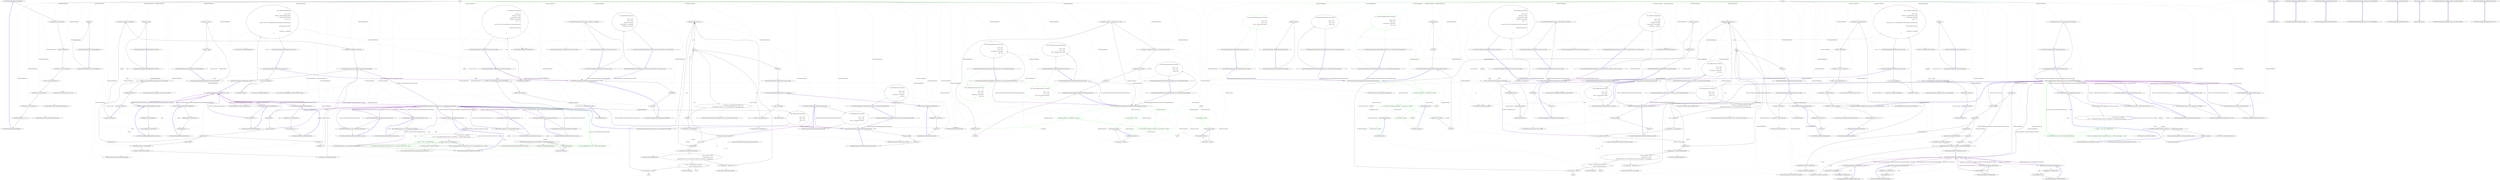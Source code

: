 digraph  {
n0 [cluster="RestSharp.RestRequest.RestRequest()", label="Entry RestSharp.RestRequest.RestRequest()", span="36-36"];
n1 [cluster="RestSharp.RestRequest.RestRequest()", label="RequestFormat = DataFormat.Xml", span="38-38"];
n2 [cluster="RestSharp.RestRequest.RestRequest()", label="Method = Method.GET", span="39-39"];
n3 [cluster="RestSharp.RestRequest.RestRequest()", label="Parameters = new List<Parameter>()", span="40-40"];
n4 [cluster="RestSharp.RestRequest.RestRequest()", label="Files = new List<FileParameter>()", span="41-41"];
n9 [cluster="System.Collections.Generic.List<T>.List()", label="Entry System.Collections.Generic.List<T>.List()", span="0-0"];
n5 [cluster="RestSharp.RestRequest.RestRequest()", label="XmlSerializer = new XmlSerializer()", span="42-42"];
n6 [cluster="RestSharp.RestRequest.RestRequest()", label="JsonSerializer = new JsonSerializer()", span="43-43"];
n10 [cluster="RestSharp.Serializers.XmlSerializer.XmlSerializer()", label="Entry RestSharp.Serializers.XmlSerializer.XmlSerializer()", span="36-36"];
n7 [cluster="RestSharp.RestRequest.RestRequest()", label="OnBeforeDeserialization = r => { }", span="45-45"];
n11 [cluster="RestSharp.Serializers.JsonSerializer.JsonSerializer()", label="Entry RestSharp.Serializers.JsonSerializer.JsonSerializer()", span="12-12"];
n8 [cluster="RestSharp.RestRequest.RestRequest()", label="Exit RestSharp.RestRequest.RestRequest()", span="36-36"];
n12 [cluster="lambda expression", label="Entry lambda expression", span="45-45"];
n13 [cluster="lambda expression", label="Exit lambda expression", span="45-45"];
d147 [cluster="lambda expression", color=green, community=0, label="7: param.Name == p.Name", span="454-454"];
n148 [cluster="lambda expression", label="Exit lambda expression", span="454-454"];
d150 [cluster="lambda expression", color=green, community=0, label="24: param.Name == p.Name", span="456-456"];
n151 [cluster="lambda expression", label="Exit lambda expression", span="456-456"];
n14 [cluster="RestSharp.RestRequest.RestRequest(RestSharp.Method)", label="Entry RestSharp.RestRequest.RestRequest(RestSharp.Method)", span="52-52"];
n15 [cluster="RestSharp.RestRequest.RestRequest(RestSharp.Method)", label="Method = method", span="54-54"];
n16 [cluster="RestSharp.RestRequest.RestRequest(RestSharp.Method)", label="Exit RestSharp.RestRequest.RestRequest(RestSharp.Method)", span="52-52"];
n17 [cluster="RestSharp.RestRequest.RestRequest(string)", label="Entry RestSharp.RestRequest.RestRequest(string)", span="61-61"];
n18 [cluster="RestSharp.RestRequest.RestRequest(string)", label="Exit RestSharp.RestRequest.RestRequest(string)", span="61-61"];
n19 [cluster="RestSharp.RestRequest.RestRequest(string, RestSharp.Method)", label="Entry RestSharp.RestRequest.RestRequest(string, RestSharp.Method)", span="70-70"];
n20 [cluster="RestSharp.RestRequest.RestRequest(string, RestSharp.Method)", label="Resource = resource", span="72-72"];
n21 [cluster="RestSharp.RestRequest.RestRequest(string, RestSharp.Method)", label="Method = method", span="73-73"];
n22 [cluster="RestSharp.RestRequest.RestRequest(string, RestSharp.Method)", label="Exit RestSharp.RestRequest.RestRequest(string, RestSharp.Method)", span="70-70"];
n23 [cluster="RestSharp.RestRequest.RestRequest(System.Uri)", label="Entry RestSharp.RestRequest.RestRequest(System.Uri)", span="80-80"];
n24 [cluster="RestSharp.RestRequest.RestRequest(System.Uri)", label="Exit RestSharp.RestRequest.RestRequest(System.Uri)", span="80-80"];
n25 [cluster="RestSharp.RestRequest.RestRequest(System.Uri, RestSharp.Method)", label="Entry RestSharp.RestRequest.RestRequest(System.Uri, RestSharp.Method)", span="89-89"];
n26 [cluster="RestSharp.RestRequest.RestRequest(System.Uri, RestSharp.Method)", label="Exit RestSharp.RestRequest.RestRequest(System.Uri, RestSharp.Method)", span="89-89"];
n27 [cluster="RestSharp.RestRequest.AddFile(string, string, string)", label="Entry RestSharp.RestRequest.AddFile(string, string, string)", span="140-140"];
n28 [cluster="RestSharp.RestRequest.AddFile(string, string, string)", label="var f = new FileInfo(path)", span="142-142"];
n30 [cluster="RestSharp.RestRequest.AddFile(string, string, string)", label="return AddFile(new FileParameter\r\n            {\r\n                Name = name,\r\n                FileName = Path.GetFileName(\\npath),\r\n                ContentLength = fileLength,\r\n                Writer = s =>\r\n                {\r\n                    \\nusing (var file = new StreamReader(new FileStream(path, FileMode.Open)))\r\n                    {\r\n                        file.BaseStream.CopyTo(\\ns);\r\n                    }\r\n                },\r\n                ContentType = contentType\r\n            });", span="145-158"];
n35 [cluster="RestSharp.RestRequest.AddFile(RestSharp.FileParameter)", label="Entry RestSharp.RestRequest.AddFile(RestSharp.FileParameter)", span="638-638"];
n37 [cluster="lambda expression", label="var file = new StreamReader(new FileStream(path, FileMode.Open))", span="152-152"];
n29 [cluster="RestSharp.RestRequest.AddFile(string, string, string)", label="var fileLength = f.Length", span="143-143"];
n32 [cluster="System.IO.FileInfo.FileInfo(string)", label="Entry System.IO.FileInfo.FileInfo(string)", span="0-0"];
n31 [cluster="RestSharp.RestRequest.AddFile(string, string, string)", label="Exit RestSharp.RestRequest.AddFile(string, string, string)", span="140-140"];
n33 [cluster="RestSharp.FileParameter.FileParameter()", label="Entry RestSharp.FileParameter.FileParameter()", span="8-8"];
n34 [cluster="System.IO.Path.GetFileName(string)", label="Entry System.IO.Path.GetFileName(string)", span="0-0"];
n38 [cluster="lambda expression", label="file.BaseStream.CopyTo(s)", span="154-154"];
n187 [cluster="RestSharp.RestRequest.AddFile(RestSharp.FileParameter)", label="Files.Add(file)", span="640-640"];
n188 [cluster="RestSharp.RestRequest.AddFile(RestSharp.FileParameter)", label="return this;", span="642-642"];
n127 [cluster="System.Collections.Generic.List<T>.Add(T)", label="Entry System.Collections.Generic.List<T>.Add(T)", span="0-0"];
n189 [cluster="RestSharp.RestRequest.AddFile(RestSharp.FileParameter)", label="Exit RestSharp.RestRequest.AddFile(RestSharp.FileParameter)", span="638-638"];
n36 [cluster="lambda expression", label="Entry lambda expression", span="150-156"];
n40 [cluster="System.IO.StreamReader.StreamReader(System.IO.Stream)", label="Entry System.IO.StreamReader.StreamReader(System.IO.Stream)", span="0-0"];
n41 [cluster="System.IO.FileStream.FileStream(string, System.IO.FileMode)", label="Entry System.IO.FileStream.FileStream(string, System.IO.FileMode)", span="0-0"];
n39 [cluster="lambda expression", label="Exit lambda expression", span="150-156"];
n42 [cluster="System.IO.Stream.CopyTo(System.IO.Stream)", label="Entry System.IO.Stream.CopyTo(System.IO.Stream)", span="0-0"];
n43 [cluster="RestSharp.RestRequest.AddFile(string, byte[], string, string)", label="Entry RestSharp.RestRequest.AddFile(string, byte[], string, string)", span="169-169"];
n44 [cluster="RestSharp.RestRequest.AddFile(string, byte[], string, string)", label="return AddFile(FileParameter.Create(name, bytes, fileName, contentType));", span="171-171"];
n45 [cluster="RestSharp.RestRequest.AddFile(string, byte[], string, string)", label="Exit RestSharp.RestRequest.AddFile(string, byte[], string, string)", span="169-169"];
n46 [cluster="RestSharp.FileParameter.Create(string, byte[], string, string)", label="Entry RestSharp.FileParameter.Create(string, byte[], string, string)", span="18-18"];
n47 [cluster="RestSharp.RestRequest.AddFile(string, System.Action<System.IO.Stream>, string, long, string)", label="Entry RestSharp.RestRequest.AddFile(string, System.Action<System.IO.Stream>, string, long, string)", span="183-183"];
n48 [cluster="RestSharp.RestRequest.AddFile(string, System.Action<System.IO.Stream>, string, long, string)", label="return AddFile(new FileParameter\r\n            {\r\n                Name = name,\r\n                Writer = writer,\r\n                \\nFileName = fileName,\r\n                ContentLength = contentLength,\r\n                ContentType = contentType\r\n            });", span="186-193"];
n49 [cluster="RestSharp.RestRequest.AddFile(string, System.Action<System.IO.Stream>, string, long, string)", label="Exit RestSharp.RestRequest.AddFile(string, System.Action<System.IO.Stream>, string, long, string)", span="183-183"];
n50 [cluster="RestSharp.RestRequest.AddFileBytes(string, byte[], string, string)", label="Entry RestSharp.RestRequest.AddFileBytes(string, byte[], string, string)", span="204-204"];
n51 [cluster="RestSharp.RestRequest.AddFileBytes(string, byte[], string, string)", label="long length = bytes.Length", span="207-207"];
n52 [cluster="RestSharp.RestRequest.AddFileBytes(string, byte[], string, string)", label="return AddFile(new FileParameter\r\n            {\r\n                Name = name,\r\n                FileName = filename,\r\n                \\nContentLength = length,\r\n                ContentType = contentType,\r\n                Writer = s =>\r\n                {\r\n                    \\nusing (var file = new StreamReader(new MemoryStream(bytes)))\r\n                    {\r\n                        file.BaseStream.CopyTo(\\ns);\r\n                    }\r\n                }\r\n            });", span="209-222"];
n55 [cluster="lambda expression", label="var file = new StreamReader(new MemoryStream(bytes))", span="217-217"];
n53 [cluster="RestSharp.RestRequest.AddFileBytes(string, byte[], string, string)", label="Exit RestSharp.RestRequest.AddFileBytes(string, byte[], string, string)", span="204-204"];
n56 [cluster="lambda expression", label="file.BaseStream.CopyTo(s)", span="219-219"];
n54 [cluster="lambda expression", label="Entry lambda expression", span="215-221"];
n58 [cluster="System.IO.MemoryStream.MemoryStream(byte[])", label="Entry System.IO.MemoryStream.MemoryStream(byte[])", span="0-0"];
n57 [cluster="lambda expression", label="Exit lambda expression", span="215-221"];
n59 [cluster="RestSharp.RestRequest.AddBody(object, string)", label="Entry RestSharp.RestRequest.AddBody(object, string)", span="232-232"];
n60 [cluster="RestSharp.RestRequest.AddBody(object, string)", label="string serialized", span="234-234"];
n64 [cluster="RestSharp.RestRequest.AddBody(object, string)", label="serialized = JsonSerializer.Serialize(obj)", span="241-241"];
n67 [cluster="RestSharp.RestRequest.AddBody(object, string)", label="XmlSerializer.Namespace = xmlNamespace", span="246-246"];
n68 [cluster="RestSharp.RestRequest.AddBody(object, string)", label="serialized = XmlSerializer.Serialize(obj)", span="247-247"];
n75 [cluster="RestSharp.RestRequest.AddParameter(string, object, RestSharp.ParameterType)", label="Entry RestSharp.RestRequest.AddParameter(string, object, RestSharp.ParameterType)", span="419-419"];
n76 [cluster="RestSharp.RestRequest.AddBody(object)", label="Entry RestSharp.RestRequest.AddBody(object)", span="269-269"];
n77 [cluster="RestSharp.RestRequest.AddBody(object)", label="return AddBody(obj, '''');", span="271-271"];
n79 [cluster="RestSharp.RestRequest.AddJsonBody(object)", label="Entry RestSharp.RestRequest.AddJsonBody(object)", span="279-279"];
n83 [cluster="RestSharp.RestRequest.AddXmlBody(object)", label="Entry RestSharp.RestRequest.AddXmlBody(object)", span="291-291"];
n87 [cluster="RestSharp.RestRequest.AddXmlBody(object, string)", label="Entry RestSharp.RestRequest.AddXmlBody(object, string)", span="305-305"];
n61 [cluster="RestSharp.RestRequest.AddBody(object, string)", label="string contentType", span="235-235"];
n62 [cluster="RestSharp.RestRequest.AddBody(object, string)", label=RequestFormat, span="238-238"];
n63 [cluster="RestSharp.RestRequest.AddBody(object, string)", label="DataFormat.Json", span="240-240"];
n66 [cluster="RestSharp.RestRequest.AddBody(object, string)", label="DataFormat.Xml", span="245-245"];
n70 [cluster="RestSharp.RestRequest.AddBody(object, string)", label="serialized = ''''", span="252-252"];
n65 [cluster="RestSharp.RestRequest.AddBody(object, string)", label="contentType = JsonSerializer.ContentType", span="242-242"];
n74 [cluster="RestSharp.Serializers.ISerializer.Serialize(object)", label="Entry RestSharp.Serializers.ISerializer.Serialize(object)", span="22-22"];
n72 [cluster="RestSharp.RestRequest.AddBody(object, string)", label="return AddParameter(contentType, serialized, ParameterType.RequestBody);", span="260-260"];
n69 [cluster="RestSharp.RestRequest.AddBody(object, string)", label="contentType = XmlSerializer.ContentType", span="248-248"];
n71 [cluster="RestSharp.RestRequest.AddBody(object, string)", label="contentType = ''''", span="253-253"];
n73 [cluster="RestSharp.RestRequest.AddBody(object, string)", label="Exit RestSharp.RestRequest.AddBody(object, string)", span="232-232"];
n131 [cluster="RestSharp.RestRequest.AddParameter(string, object, RestSharp.ParameterType)", label="return AddParameter(new Parameter\r\n            {\r\n                Name = name,\r\n                Value = value,\r\n                \\nType = type\r\n            });", span="421-426"];
n123 [cluster="RestSharp.RestRequest.AddParameter(RestSharp.Parameter)", label="Entry RestSharp.RestRequest.AddParameter(RestSharp.Parameter)", span="385-385"];
n161 [cluster="RestSharp.RestRequest.AddHeader(string, string)", label="Entry RestSharp.RestRequest.AddHeader(string, string)", span="502-502"];
n166 [cluster="RestSharp.RestRequest.AddHeader(string, string)", label="return AddParameter(name, value, ParameterType.HttpHeader);", span="510-510"];
d166 [cluster="RestSharp.RestRequest.AddHeader(string, string)", color=green, community=0, label="6: return AddParameter(name, value, ParameterType.HttpHeader);", span="510-510"];
n175 [cluster="RestSharp.RestRequest.AddCookie(string, string)", label="Entry RestSharp.RestRequest.AddCookie(string, string)", span="519-519"];
n176 [cluster="RestSharp.RestRequest.AddCookie(string, string)", label="return AddParameter(name, value, ParameterType.Cookie);", span="521-521"];
n178 [cluster="RestSharp.RestRequest.AddUrlSegment(string, string)", label="Entry RestSharp.RestRequest.AddUrlSegment(string, string)", span="530-530"];
n179 [cluster="RestSharp.RestRequest.AddUrlSegment(string, string)", label="return AddParameter(name, value, ParameterType.UrlSegment);", span="532-532"];
n181 [cluster="RestSharp.RestRequest.AddQueryParameter(string, string)", label="Entry RestSharp.RestRequest.AddQueryParameter(string, string)", span="541-541"];
n182 [cluster="RestSharp.RestRequest.AddQueryParameter(string, string)", label="return AddParameter(name, value, ParameterType.QueryString);", span="543-543"];
n190 [cluster="RestSharp.RestRequest.AddUrlSegment(string, object)", label="Entry RestSharp.RestRequest.AddUrlSegment(string, object)", span="651-651"];
n132 [cluster="RestSharp.RestRequest.AddParameter(string, object, RestSharp.ParameterType)", label="Exit RestSharp.RestRequest.AddParameter(string, object, RestSharp.ParameterType)", span="419-419"];
n130 [cluster="RestSharp.Parameter.Parameter()", label="Entry RestSharp.Parameter.Parameter()", span="23-23"];
n78 [cluster="RestSharp.RestRequest.AddBody(object)", label="Exit RestSharp.RestRequest.AddBody(object)", span="269-269"];
n80 [cluster="RestSharp.RestRequest.AddJsonBody(object)", label="RequestFormat = DataFormat.Json", span="281-281"];
n81 [cluster="RestSharp.RestRequest.AddJsonBody(object)", label="return AddBody(obj, '''');", span="283-283"];
n82 [cluster="RestSharp.RestRequest.AddJsonBody(object)", label="Exit RestSharp.RestRequest.AddJsonBody(object)", span="279-279"];
n84 [cluster="RestSharp.RestRequest.AddXmlBody(object)", label="RequestFormat = DataFormat.Xml", span="293-293"];
n85 [cluster="RestSharp.RestRequest.AddXmlBody(object)", label="return AddBody(obj, '''');", span="295-295"];
n86 [cluster="RestSharp.RestRequest.AddXmlBody(object)", label="Exit RestSharp.RestRequest.AddXmlBody(object)", span="291-291"];
n88 [cluster="RestSharp.RestRequest.AddXmlBody(object, string)", label="RequestFormat = DataFormat.Xml", span="307-307"];
n89 [cluster="RestSharp.RestRequest.AddXmlBody(object, string)", label="return AddBody(obj, xmlNamespace);", span="309-309"];
n90 [cluster="RestSharp.RestRequest.AddXmlBody(object, string)", label="Exit RestSharp.RestRequest.AddXmlBody(object, string)", span="305-305"];
n91 [cluster="RestSharp.RestRequest.AddObject(object, params string[])", label="Entry RestSharp.RestRequest.AddObject(object, params string[])", span="321-321"];
n92 [cluster="RestSharp.RestRequest.AddObject(object, params string[])", label="var type = obj.GetType()", span="324-324"];
n95 [cluster="RestSharp.RestRequest.AddObject(object, params string[])", label="var isAllowed = includedProperties.Length == 0 ||\r\n                                includedProperties.Length > 0 && includedProperties.Contains(\\nprop.Name)", span="329-330"];
n98 [cluster="RestSharp.RestRequest.AddObject(object, params string[])", label="var val = prop.GetValue(obj, null)", span="336-336"];
n119 [cluster="RestSharp.RestRequest.AddObject(object)", label="Entry RestSharp.RestRequest.AddObject(object)", span="373-373"];
n93 [cluster="RestSharp.RestRequest.AddObject(object, params string[])", label="var props = type.GetProperties()", span="325-325"];
n109 [cluster="object.GetType()", label="Entry object.GetType()", span="0-0"];
n94 [cluster="RestSharp.RestRequest.AddObject(object, params string[])", label=props, span="327-327"];
n110 [cluster="System.Type.GetProperties()", label="Entry System.Type.GetProperties()", span="0-0"];
n97 [cluster="RestSharp.RestRequest.AddObject(object, params string[])", label="var propType = prop.PropertyType", span="335-335"];
n106 [cluster="RestSharp.RestRequest.AddObject(object, params string[])", label="AddParameter(prop.Name, val)", span="362-362"];
n107 [cluster="RestSharp.RestRequest.AddObject(object, params string[])", label="return this;", span="365-365"];
n96 [cluster="RestSharp.RestRequest.AddObject(object, params string[])", label="!isAllowed", span="332-332"];
n111 [cluster="System.Collections.Generic.IEnumerable<TSource>.Contains<TSource>(TSource)", label="Entry System.Collections.Generic.IEnumerable<TSource>.Contains<TSource>(TSource)", span="0-0"];
n100 [cluster="RestSharp.RestRequest.AddObject(object, params string[])", label="propType.IsArray", span="341-341"];
n101 [cluster="RestSharp.RestRequest.AddObject(object, params string[])", label="var elementType = propType.GetElementType()", span="343-343"];
n99 [cluster="RestSharp.RestRequest.AddObject(object, params string[])", label="val == null", span="338-338"];
n102 [cluster="RestSharp.RestRequest.AddObject(object, params string[])", label="((Array) val).Length > 0 &&\r\n                        elementType != null &&\r\n                        (elementType.IsPrimitive || \\nelementType.IsValueType || elementType == typeof(string))", span="345-347"];
n103 [cluster="RestSharp.RestRequest.AddObject(object, params string[])", label="var values = (from object item in (Array) val\r\n                            select item.ToString()).ToArray()", span="350-351"];
n105 [cluster="RestSharp.RestRequest.AddObject(object, params string[])", label="val = string.Join('','', (string[]) val)", span="358-358"];
n112 [cluster="System.Reflection.PropertyInfo.GetValue(object, object[])", label="Entry System.Reflection.PropertyInfo.GetValue(object, object[])", span="0-0"];
n113 [cluster="System.Type.GetElementType()", label="Entry System.Type.GetElementType()", span="0-0"];
n104 [cluster="RestSharp.RestRequest.AddObject(object, params string[])", label="val = string.Join('','', values)", span="353-353"];
n114 [cluster="object.ToString()", label="Entry object.ToString()", span="0-0"];
n117 [cluster="string.Join(string, params string[])", label="Entry string.Join(string, params string[])", span="0-0"];
n118 [cluster="RestSharp.RestRequest.AddParameter(string, object)", label="Entry RestSharp.RestRequest.AddParameter(string, object)", span="398-398"];
n108 [cluster="RestSharp.RestRequest.AddObject(object, params string[])", label="Exit RestSharp.RestRequest.AddObject(object, params string[])", span="321-321"];
n128 [cluster="RestSharp.RestRequest.AddParameter(string, object)", label="return AddParameter(new Parameter\r\n            {\r\n                Name = name,\r\n                Value = value,\r\n                \\nType = ParameterType.GetOrPost\r\n            });", span="400-405"];
n129 [cluster="RestSharp.RestRequest.AddParameter(string, object)", label="Exit RestSharp.RestRequest.AddParameter(string, object)", span="398-398"];
n120 [cluster="RestSharp.RestRequest.AddObject(object)", label="AddObject(obj, new string[] { })", span="375-375"];
n121 [cluster="RestSharp.RestRequest.AddObject(object)", label="return this;", span="377-377"];
n122 [cluster="RestSharp.RestRequest.AddObject(object)", label="Exit RestSharp.RestRequest.AddObject(object)", span="373-373"];
n124 [cluster="RestSharp.RestRequest.AddParameter(RestSharp.Parameter)", label="Parameters.Add(p)", span="387-387"];
n125 [cluster="RestSharp.RestRequest.AddParameter(RestSharp.Parameter)", label="return this;", span="389-389"];
n126 [cluster="RestSharp.RestRequest.AddParameter(RestSharp.Parameter)", label="Exit RestSharp.RestRequest.AddParameter(RestSharp.Parameter)", span="385-385"];
n133 [cluster="RestSharp.RestRequest.AddParameter(string, object, string, RestSharp.ParameterType)", label="Entry RestSharp.RestRequest.AddParameter(string, object, string, RestSharp.ParameterType)", span="441-441"];
n134 [cluster="RestSharp.RestRequest.AddParameter(string, object, string, RestSharp.ParameterType)", label="return AddParameter(new Parameter\r\n            {\r\n                Name = name,\r\n                Value = value,\r\n                \\nContentType = contentType,\r\n                Type = type\r\n            });", span="443-449"];
n135 [cluster="RestSharp.RestRequest.AddParameter(string, object, string, RestSharp.ParameterType)", label="Exit RestSharp.RestRequest.AddParameter(string, object, string, RestSharp.ParameterType)", span="441-441"];
n136 [cluster="RestSharp.RestRequest.AddOrUpdateParameter(RestSharp.Parameter)", label="Entry RestSharp.RestRequest.AddOrUpdateParameter(RestSharp.Parameter)", span="452-452"];
n137 [cluster="RestSharp.RestRequest.AddOrUpdateParameter(RestSharp.Parameter)", label="Parameters.Any(param => param.Name == p.Name)", span="454-454"];
n138 [cluster="RestSharp.RestRequest.AddOrUpdateParameter(RestSharp.Parameter)", label="var parameter = Parameters.First(param => param.Name == p.Name)", span="456-456"];
n139 [cluster="RestSharp.RestRequest.AddOrUpdateParameter(RestSharp.Parameter)", label="parameter.Value = p.Value", span="457-457"];
n141 [cluster="RestSharp.RestRequest.AddOrUpdateParameter(RestSharp.Parameter)", label="Parameters.Add(p)", span="461-461"];
d137 [cluster="RestSharp.RestRequest.AddOrUpdateParameter(RestSharp.Parameter)", color=green, community=0, label="7: Parameters.Any(param => param.Name == p.Name)", span="454-454"];
d138 [cluster="RestSharp.RestRequest.AddOrUpdateParameter(RestSharp.Parameter)", color=green, community=0, label="34: var parameter = Parameters.First(param => param.Name == p.Name)", span="456-456"];
n147 [cluster="lambda expression", label="param.Name == p.Name", span="454-454"];
n150 [cluster="lambda expression", label="param.Name == p.Name", span="456-456"];
n146 [cluster="lambda expression", label="Entry lambda expression", span="454-454"];
n149 [cluster="lambda expression", label="Entry lambda expression", span="456-456"];
n140 [cluster="RestSharp.RestRequest.AddOrUpdateParameter(RestSharp.Parameter)", label="return this;", span="458-458"];
n143 [cluster="RestSharp.RestRequest.AddOrUpdateParameter(RestSharp.Parameter)", label="Exit RestSharp.RestRequest.AddOrUpdateParameter(RestSharp.Parameter)", span="452-452"];
n142 [cluster="RestSharp.RestRequest.AddOrUpdateParameter(RestSharp.Parameter)", label="return this;", span="462-462"];
n152 [cluster="RestSharp.RestRequest.AddOrUpdateParameter(string, object)", label="Entry RestSharp.RestRequest.AddOrUpdateParameter(string, object)", span="465-465"];
n153 [cluster="RestSharp.RestRequest.AddOrUpdateParameter(string, object)", label="return AddOrUpdateParameter(new Parameter\r\n            {\r\n                Name = name,\r\n                Value = value,\r\n                \\nType = ParameterType.GetOrPost\r\n            });", span="467-472"];
d153 [cluster="RestSharp.RestRequest.AddOrUpdateParameter(string, object)", color=green, community=0, label="7: return AddOrUpdateParameter(new Parameter\r\n            {\r\n                Name = name,\r\n                Value = value,\r\n                \\nType = ParameterType.GetOrPost\r\n            });", span="467-472"];
n154 [cluster="RestSharp.RestRequest.AddOrUpdateParameter(string, object)", label="Exit RestSharp.RestRequest.AddOrUpdateParameter(string, object)", span="465-465"];
n155 [cluster="RestSharp.RestRequest.AddOrUpdateParameter(string, object, RestSharp.ParameterType)", label="Entry RestSharp.RestRequest.AddOrUpdateParameter(string, object, RestSharp.ParameterType)", span="475-475"];
n156 [cluster="RestSharp.RestRequest.AddOrUpdateParameter(string, object, RestSharp.ParameterType)", label="return AddOrUpdateParameter(new Parameter\r\n            {\r\n                Name = name,\r\n                Value = value,\r\n                \\nType = type\r\n            });", span="477-482"];
n157 [cluster="RestSharp.RestRequest.AddOrUpdateParameter(string, object, RestSharp.ParameterType)", label="Exit RestSharp.RestRequest.AddOrUpdateParameter(string, object, RestSharp.ParameterType)", span="475-475"];
n158 [cluster="RestSharp.RestRequest.AddOrUpdateParameter(string, object, string, RestSharp.ParameterType)", label="Entry RestSharp.RestRequest.AddOrUpdateParameter(string, object, string, RestSharp.ParameterType)", span="485-485"];
n159 [cluster="RestSharp.RestRequest.AddOrUpdateParameter(string, object, string, RestSharp.ParameterType)", label="return AddOrUpdateParameter(new Parameter\r\n            {\r\n                Name = name,\r\n                Value = value,\r\n                \\nContentType = contentType,\r\n                Type = type\r\n            });", span="487-493"];
d159 [cluster="RestSharp.RestRequest.AddOrUpdateParameter(string, object, string, RestSharp.ParameterType)", color=green, community=0, label="7: return AddOrUpdateParameter(new Parameter\r\n            {\r\n                Name = name,\r\n                Value = value,\r\n                \\nContentType = contentType,\r\n                Type = type\r\n            });", span="487-493"];
n160 [cluster="RestSharp.RestRequest.AddOrUpdateParameter(string, object, string, RestSharp.ParameterType)", label="Exit RestSharp.RestRequest.AddOrUpdateParameter(string, object, string, RestSharp.ParameterType)", span="485-485"];
n162 [cluster="RestSharp.RestRequest.AddHeader(string, string)", label="string portSplit = @'':\d+''", span="504-504"];
n164 [cluster="RestSharp.RestRequest.AddHeader(string, string)", label="name == ''Host'' && invalidHost(value)", span="508-508"];
d164 [cluster="RestSharp.RestRequest.AddHeader(string, string)", color=green, community=0, label="6: name == ''Host'' && invalidHost(value)", span="508-508"];
n163 [cluster="RestSharp.RestRequest.AddHeader(string, string)", label="Func<string, bool> invalidHost =\r\n                host => Uri.CheckHostName(Regex.Split(host, portSplit)[0]) == UriHostNameType.Unknown", span="505-506"];
n171 [cluster="lambda expression", label="Uri.CheckHostName(Regex.Split(host, portSplit)[0]) == UriHostNameType.Unknown", span="506-506"];
n165 [cluster="RestSharp.RestRequest.AddHeader(string, string)", label="throw new ArgumentException(''The specified value is not a valid Host header string.'', ''value'');", span="509-509"];
n168 [cluster="System.Func<T, TResult>.Invoke(T)", label="Entry System.Func<T, TResult>.Invoke(T)", span="0-0"];
n167 [cluster="RestSharp.RestRequest.AddHeader(string, string)", label="Exit RestSharp.RestRequest.AddHeader(string, string)", span="502-502"];
n169 [cluster="System.ArgumentException.ArgumentException(string, string)", label="Entry System.ArgumentException.ArgumentException(string, string)", span="0-0"];
d165 [cluster="RestSharp.RestRequest.AddHeader(string, string)", color=green, community=0, label="6: throw new ArgumentException(''The specified value is not a valid Host header string.'', ''value'');", span="509-509"];
n170 [cluster="lambda expression", label="Entry lambda expression", span="506-506"];
n172 [cluster="lambda expression", label="Exit lambda expression", span="506-506"];
n173 [cluster="System.Text.RegularExpressions.Regex.Split(string, string)", label="Entry System.Text.RegularExpressions.Regex.Split(string, string)", span="0-0"];
n174 [cluster="System.Uri.CheckHostName(string)", label="Entry System.Uri.CheckHostName(string)", span="0-0"];
n177 [cluster="RestSharp.RestRequest.AddCookie(string, string)", label="Exit RestSharp.RestRequest.AddCookie(string, string)", span="519-519"];
n180 [cluster="RestSharp.RestRequest.AddUrlSegment(string, string)", label="Exit RestSharp.RestRequest.AddUrlSegment(string, string)", span="530-530"];
n183 [cluster="RestSharp.RestRequest.AddQueryParameter(string, string)", label="Exit RestSharp.RestRequest.AddQueryParameter(string, string)", span="541-541"];
n184 [cluster="RestSharp.RestRequest.IncreaseNumAttempts()", label="Entry RestSharp.RestRequest.IncreaseNumAttempts()", span="624-624"];
n185 [cluster="RestSharp.RestRequest.IncreaseNumAttempts()", label="Attempts++", span="626-626"];
n186 [cluster="RestSharp.RestRequest.IncreaseNumAttempts()", label="Exit RestSharp.RestRequest.IncreaseNumAttempts()", span="624-624"];
n191 [cluster="RestSharp.RestRequest.AddUrlSegment(string, object)", label="return AddParameter(name, value, ParameterType.UrlSegment);", span="653-653"];
n192 [cluster="RestSharp.RestRequest.AddUrlSegment(string, object)", label="Exit RestSharp.RestRequest.AddUrlSegment(string, object)", span="651-651"];
m0_117 [cluster="string.Join(string, params string[])", file="RestRequest.cs", label="Entry string.Join(string, params string[])", span="0-0"];
m0_32 [cluster="System.IO.FileInfo.FileInfo(string)", file="RestRequest.cs", label="Entry System.IO.FileInfo.FileInfo(string)", span="0-0"];
m0_27 [cluster="RestSharp.RestRequest.AddFile(string, string, string)", file="RestRequest.cs", label="Entry RestSharp.RestRequest.AddFile(string, string, string)", span="140-140"];
m0_28 [cluster="RestSharp.RestRequest.AddFile(string, string, string)", file="RestRequest.cs", label="var f = new FileInfo(path)", span="142-142"];
m0_30 [cluster="RestSharp.RestRequest.AddFile(string, string, string)", file="RestRequest.cs", label="return AddFile(new FileParameter\r\n            {\r\n                Name = name,\r\n                FileName = Path.GetFileName(\\npath),\r\n                ContentLength = fileLength,\r\n                Writer = s =>\r\n                {\r\n                    \\nusing (var file = new StreamReader(new FileStream(path, FileMode.Open)))\r\n                    {\r\n                        file.BaseStream.CopyTo(\\ns);\r\n                    }\r\n                },\r\n                ContentType = contentType\r\n            });", span="145-158"];
m0_29 [cluster="RestSharp.RestRequest.AddFile(string, string, string)", file="RestRequest.cs", label="var fileLength = f.Length", span="143-143"];
m0_31 [cluster="RestSharp.RestRequest.AddFile(string, string, string)", file="RestRequest.cs", label="Exit RestSharp.RestRequest.AddFile(string, string, string)", span="140-140"];
m0_184 [cluster="RestSharp.RestRequest.IncreaseNumAttempts()", file="RestRequest.cs", label="Entry RestSharp.RestRequest.IncreaseNumAttempts()", span="624-624"];
m0_185 [cluster="RestSharp.RestRequest.IncreaseNumAttempts()", file="RestRequest.cs", label="Attempts++", span="626-626"];
m0_186 [cluster="RestSharp.RestRequest.IncreaseNumAttempts()", file="RestRequest.cs", label="Exit RestSharp.RestRequest.IncreaseNumAttempts()", span="624-624"];
m0_111 [cluster="System.Collections.Generic.IEnumerable<TSource>.Contains<TSource>(TSource)", file="RestRequest.cs", label="Entry System.Collections.Generic.IEnumerable<TSource>.Contains<TSource>(TSource)", span="0-0"];
m0_11 [cluster="RestSharp.Serializers.JsonSerializer.JsonSerializer()", file="RestRequest.cs", label="Entry RestSharp.Serializers.JsonSerializer.JsonSerializer()", span="12-12"];
m0_0 [cluster="RestSharp.RestRequest.RestRequest()", file="RestRequest.cs", label="Entry RestSharp.RestRequest.RestRequest()", span="36-36"];
m0_1 [cluster="RestSharp.RestRequest.RestRequest()", file="RestRequest.cs", label="RequestFormat = DataFormat.Xml", span="38-38"];
m0_2 [cluster="RestSharp.RestRequest.RestRequest()", file="RestRequest.cs", label="Method = Method.GET", span="39-39"];
m0_3 [cluster="RestSharp.RestRequest.RestRequest()", file="RestRequest.cs", label="Parameters = new List<Parameter>()", span="40-40"];
m0_4 [cluster="RestSharp.RestRequest.RestRequest()", file="RestRequest.cs", label="Files = new List<FileParameter>()", span="41-41"];
m0_5 [cluster="RestSharp.RestRequest.RestRequest()", file="RestRequest.cs", label="XmlSerializer = new XmlSerializer()", span="42-42"];
m0_6 [cluster="RestSharp.RestRequest.RestRequest()", file="RestRequest.cs", label="JsonSerializer = new JsonSerializer()", span="43-43"];
m0_7 [cluster="RestSharp.RestRequest.RestRequest()", file="RestRequest.cs", label="OnBeforeDeserialization = r => { }", span="45-45"];
m0_8 [cluster="RestSharp.RestRequest.RestRequest()", file="RestRequest.cs", label="Exit RestSharp.RestRequest.RestRequest()", span="36-36"];
m0_10 [cluster="RestSharp.Serializers.XmlSerializer.XmlSerializer()", file="RestRequest.cs", label="Entry RestSharp.Serializers.XmlSerializer.XmlSerializer()", span="36-36"];
m0_190 [cluster="RestSharp.RestRequest.AddUrlSegment(string, object)", file="RestRequest.cs", label="Entry RestSharp.RestRequest.AddUrlSegment(string, object)", span="651-651"];
m0_191 [cluster="RestSharp.RestRequest.AddUrlSegment(string, object)", file="RestRequest.cs", label="return AddParameter(name, value, ParameterType.UrlSegment);", span="653-653"];
m0_192 [cluster="RestSharp.RestRequest.AddUrlSegment(string, object)", file="RestRequest.cs", label="Exit RestSharp.RestRequest.AddUrlSegment(string, object)", span="651-651"];
m0_110 [cluster="System.Type.GetProperties()", file="RestRequest.cs", label="Entry System.Type.GetProperties()", span="0-0"];
m0_181 [cluster="RestSharp.RestRequest.AddQueryParameter(string, string)", file="RestRequest.cs", label="Entry RestSharp.RestRequest.AddQueryParameter(string, string)", span="541-541"];
m0_182 [cluster="RestSharp.RestRequest.AddQueryParameter(string, string)", file="RestRequest.cs", label="return AddParameter(name, value, ParameterType.QueryString);", span="543-543"];
m0_183 [cluster="RestSharp.RestRequest.AddQueryParameter(string, string)", file="RestRequest.cs", label="Exit RestSharp.RestRequest.AddQueryParameter(string, string)", span="541-541"];
m0_133 [cluster="RestSharp.RestRequest.AddParameter(string, object, string, RestSharp.ParameterType)", file="RestRequest.cs", label="Entry RestSharp.RestRequest.AddParameter(string, object, string, RestSharp.ParameterType)", span="441-441"];
m0_134 [cluster="RestSharp.RestRequest.AddParameter(string, object, string, RestSharp.ParameterType)", file="RestRequest.cs", label="return AddParameter(new Parameter\r\n            {\r\n                Name = name,\r\n                Value = value,\r\n                \\nContentType = contentType,\r\n                Type = type\r\n            });", span="443-449"];
m0_135 [cluster="RestSharp.RestRequest.AddParameter(string, object, string, RestSharp.ParameterType)", file="RestRequest.cs", label="Exit RestSharp.RestRequest.AddParameter(string, object, string, RestSharp.ParameterType)", span="441-441"];
m0_178 [cluster="RestSharp.RestRequest.AddUrlSegment(string, string)", file="RestRequest.cs", label="Entry RestSharp.RestRequest.AddUrlSegment(string, string)", span="530-530"];
m0_179 [cluster="RestSharp.RestRequest.AddUrlSegment(string, string)", file="RestRequest.cs", label="return AddParameter(name, value, ParameterType.UrlSegment);", span="532-532"];
m0_180 [cluster="RestSharp.RestRequest.AddUrlSegment(string, string)", file="RestRequest.cs", label="Exit RestSharp.RestRequest.AddUrlSegment(string, string)", span="530-530"];
m0_17 [cluster="RestSharp.RestRequest.RestRequest(string)", file="RestRequest.cs", label="Entry RestSharp.RestRequest.RestRequest(string)", span="61-61"];
m0_18 [cluster="RestSharp.RestRequest.RestRequest(string)", file="RestRequest.cs", label="Exit RestSharp.RestRequest.RestRequest(string)", span="61-61"];
m0_136 [cluster="RestSharp.RestRequest.AddOrUpdateParameter(RestSharp.Parameter)", file="RestRequest.cs", label="Entry RestSharp.RestRequest.AddOrUpdateParameter(RestSharp.Parameter)", span="452-452"];
m0_137 [cluster="RestSharp.RestRequest.AddOrUpdateParameter(RestSharp.Parameter)", color=green, community=0, file="RestRequest.cs", label="10: Parameters.Any(param => param.Name == p.Name)", span="454-454"];
m0_138 [cluster="RestSharp.RestRequest.AddOrUpdateParameter(RestSharp.Parameter)", color=green, community=0, file="RestRequest.cs", label="31: var parameter = Parameters.First(param => param.Name == p.Name)", span="456-456"];
m0_139 [cluster="RestSharp.RestRequest.AddOrUpdateParameter(RestSharp.Parameter)", file="RestRequest.cs", label="parameter.Value = p.Value", span="457-457"];
m0_141 [cluster="RestSharp.RestRequest.AddOrUpdateParameter(RestSharp.Parameter)", file="RestRequest.cs", label="Parameters.Add(p)", span="461-461"];
m0_140 [cluster="RestSharp.RestRequest.AddOrUpdateParameter(RestSharp.Parameter)", file="RestRequest.cs", label="return this;", span="458-458"];
m0_142 [cluster="RestSharp.RestRequest.AddOrUpdateParameter(RestSharp.Parameter)", file="RestRequest.cs", label="return this;", span="462-462"];
m0_143 [cluster="RestSharp.RestRequest.AddOrUpdateParameter(RestSharp.Parameter)", file="RestRequest.cs", label="Exit RestSharp.RestRequest.AddOrUpdateParameter(RestSharp.Parameter)", span="452-452"];
m0_174 [cluster="System.Uri.CheckHostName(string)", file="RestRequest.cs", label="Entry System.Uri.CheckHostName(string)", span="0-0"];
m0_40 [cluster="System.IO.StreamReader.StreamReader(System.IO.Stream)", file="RestRequest.cs", label="Entry System.IO.StreamReader.StreamReader(System.IO.Stream)", span="0-0"];
m0_175 [cluster="RestSharp.RestRequest.AddCookie(string, string)", file="RestRequest.cs", label="Entry RestSharp.RestRequest.AddCookie(string, string)", span="519-519"];
m0_176 [cluster="RestSharp.RestRequest.AddCookie(string, string)", file="RestRequest.cs", label="return AddParameter(name, value, ParameterType.Cookie);", span="521-521"];
m0_177 [cluster="RestSharp.RestRequest.AddCookie(string, string)", file="RestRequest.cs", label="Exit RestSharp.RestRequest.AddCookie(string, string)", span="519-519"];
m0_9 [cluster="System.Collections.Generic.List<T>.List()", file="RestRequest.cs", label="Entry System.Collections.Generic.List<T>.List()", span="0-0"];
m0_14 [cluster="RestSharp.RestRequest.RestRequest(RestSharp.Method)", file="RestRequest.cs", label="Entry RestSharp.RestRequest.RestRequest(RestSharp.Method)", span="52-52"];
m0_15 [cluster="RestSharp.RestRequest.RestRequest(RestSharp.Method)", file="RestRequest.cs", label="Method = method", span="54-54"];
m0_16 [cluster="RestSharp.RestRequest.RestRequest(RestSharp.Method)", file="RestRequest.cs", label="Exit RestSharp.RestRequest.RestRequest(RestSharp.Method)", span="52-52"];
m0_50 [cluster="RestSharp.RestRequest.AddFileBytes(string, byte[], string, string)", file="RestRequest.cs", label="Entry RestSharp.RestRequest.AddFileBytes(string, byte[], string, string)", span="204-204"];
m0_51 [cluster="RestSharp.RestRequest.AddFileBytes(string, byte[], string, string)", file="RestRequest.cs", label="long length = bytes.Length", span="207-207"];
m0_52 [cluster="RestSharp.RestRequest.AddFileBytes(string, byte[], string, string)", file="RestRequest.cs", label="return AddFile(new FileParameter\r\n            {\r\n                Name = name,\r\n                FileName = filename,\r\n                \\nContentLength = length,\r\n                ContentType = contentType,\r\n                Writer = s =>\r\n                {\r\n                    \\nusing (var file = new StreamReader(new MemoryStream(bytes)))\r\n                    {\r\n                        file.BaseStream.CopyTo(\\ns);\r\n                    }\r\n                }\r\n            });", span="209-222"];
m0_53 [cluster="RestSharp.RestRequest.AddFileBytes(string, byte[], string, string)", file="RestRequest.cs", label="Exit RestSharp.RestRequest.AddFileBytes(string, byte[], string, string)", span="204-204"];
m0_161 [cluster="RestSharp.RestRequest.AddHeader(string, string)", file="RestRequest.cs", label="Entry RestSharp.RestRequest.AddHeader(string, string)", span="502-502"];
m0_166 [cluster="RestSharp.RestRequest.AddHeader(string, string)", color=green, community=0, file="RestRequest.cs", label="28: return AddParameter(name, value, ParameterType.HttpHeader);", span="510-510"];
m0_162 [cluster="RestSharp.RestRequest.AddHeader(string, string)", file="RestRequest.cs", label="string portSplit = @'':\d+''", span="504-504"];
m0_164 [cluster="RestSharp.RestRequest.AddHeader(string, string)", color=green, community=0, file="RestRequest.cs", label="28: name == ''Host'' && invalidHost(value)", span="508-508"];
m0_163 [cluster="RestSharp.RestRequest.AddHeader(string, string)", file="RestRequest.cs", label="Func<string, bool> invalidHost =\r\n                host => Uri.CheckHostName(Regex.Split(host, portSplit)[0]) == UriHostNameType.Unknown", span="505-506"];
m0_165 [cluster="RestSharp.RestRequest.AddHeader(string, string)", color=green, community=0, file="RestRequest.cs", label="28: throw new ArgumentException(''The specified value is not a valid Host header string.'', ''value'');", span="509-509"];
m0_167 [cluster="RestSharp.RestRequest.AddHeader(string, string)", file="RestRequest.cs", label="Exit RestSharp.RestRequest.AddHeader(string, string)", span="502-502"];
m0_170 [cluster="lambda expression", file="RestRequest.cs", label="Entry lambda expression", span="506-506"];
m0_12 [cluster="lambda expression", file="RestRequest.cs", label="Entry lambda expression", span="45-45"];
m0_13 [cluster="lambda expression", file="RestRequest.cs", label="Exit lambda expression", span="45-45"];
m0_147 [cluster="lambda expression", color=green, community=0, file="RestRequest.cs", label="32: param.Name == p.Name", span="454-454"];
m0_148 [cluster="lambda expression", file="RestRequest.cs", label="Exit lambda expression", span="454-454"];
m0_150 [cluster="lambda expression", color=green, community=0, file="RestRequest.cs", label="8: param.Name == p.Name", span="456-456"];
m0_151 [cluster="lambda expression", file="RestRequest.cs", label="Exit lambda expression", span="456-456"];
m0_37 [cluster="lambda expression", file="RestRequest.cs", label="var file = new StreamReader(new FileStream(path, FileMode.Open))", span="152-152"];
m0_38 [cluster="lambda expression", file="RestRequest.cs", label="file.BaseStream.CopyTo(s)", span="154-154"];
m0_36 [cluster="lambda expression", file="RestRequest.cs", label="Entry lambda expression", span="150-156"];
m0_39 [cluster="lambda expression", file="RestRequest.cs", label="Exit lambda expression", span="150-156"];
m0_55 [cluster="lambda expression", file="RestRequest.cs", label="var file = new StreamReader(new MemoryStream(bytes))", span="217-217"];
m0_56 [cluster="lambda expression", file="RestRequest.cs", label="file.BaseStream.CopyTo(s)", span="219-219"];
m0_54 [cluster="lambda expression", file="RestRequest.cs", label="Entry lambda expression", span="215-221"];
m0_57 [cluster="lambda expression", file="RestRequest.cs", label="Exit lambda expression", span="215-221"];
m0_146 [cluster="lambda expression", file="RestRequest.cs", label="Entry lambda expression", span="454-454"];
m0_149 [cluster="lambda expression", file="RestRequest.cs", label="Entry lambda expression", span="456-456"];
m0_171 [cluster="lambda expression", file="RestRequest.cs", label="Uri.CheckHostName(Regex.Split(host, portSplit)[0]) == UriHostNameType.Unknown", span="506-506"];
m0_172 [cluster="lambda expression", file="RestRequest.cs", label="Exit lambda expression", span="506-506"];
m0_59 [cluster="RestSharp.RestRequest.AddBody(object, string)", file="RestRequest.cs", label="Entry RestSharp.RestRequest.AddBody(object, string)", span="232-232"];
m0_60 [cluster="RestSharp.RestRequest.AddBody(object, string)", file="RestRequest.cs", label="string serialized", span="234-234"];
m0_64 [cluster="RestSharp.RestRequest.AddBody(object, string)", file="RestRequest.cs", label="serialized = JsonSerializer.Serialize(obj)", span="241-241"];
m0_67 [cluster="RestSharp.RestRequest.AddBody(object, string)", file="RestRequest.cs", label="XmlSerializer.Namespace = xmlNamespace", span="246-246"];
m0_68 [cluster="RestSharp.RestRequest.AddBody(object, string)", file="RestRequest.cs", label="serialized = XmlSerializer.Serialize(obj)", span="247-247"];
m0_61 [cluster="RestSharp.RestRequest.AddBody(object, string)", file="RestRequest.cs", label="string contentType", span="235-235"];
m0_62 [cluster="RestSharp.RestRequest.AddBody(object, string)", file="RestRequest.cs", label=RequestFormat, span="238-238"];
m0_63 [cluster="RestSharp.RestRequest.AddBody(object, string)", file="RestRequest.cs", label="DataFormat.Json", span="240-240"];
m0_66 [cluster="RestSharp.RestRequest.AddBody(object, string)", file="RestRequest.cs", label="DataFormat.Xml", span="245-245"];
m0_70 [cluster="RestSharp.RestRequest.AddBody(object, string)", file="RestRequest.cs", label="serialized = ''''", span="252-252"];
m0_65 [cluster="RestSharp.RestRequest.AddBody(object, string)", file="RestRequest.cs", label="contentType = JsonSerializer.ContentType", span="242-242"];
m0_72 [cluster="RestSharp.RestRequest.AddBody(object, string)", file="RestRequest.cs", label="return AddParameter(contentType, serialized, ParameterType.RequestBody);", span="260-260"];
m0_69 [cluster="RestSharp.RestRequest.AddBody(object, string)", file="RestRequest.cs", label="contentType = XmlSerializer.ContentType", span="248-248"];
m0_71 [cluster="RestSharp.RestRequest.AddBody(object, string)", file="RestRequest.cs", label="contentType = ''''", span="253-253"];
m0_73 [cluster="RestSharp.RestRequest.AddBody(object, string)", file="RestRequest.cs", label="Exit RestSharp.RestRequest.AddBody(object, string)", span="232-232"];
m0_127 [cluster="System.Collections.Generic.List<T>.Add(T)", file="RestRequest.cs", label="Entry System.Collections.Generic.List<T>.Add(T)", span="0-0"];
m0_158 [cluster="RestSharp.RestRequest.AddOrUpdateParameter(string, object, string, RestSharp.ParameterType)", file="RestRequest.cs", label="Entry RestSharp.RestRequest.AddOrUpdateParameter(string, object, string, RestSharp.ParameterType)", span="485-485"];
m0_159 [cluster="RestSharp.RestRequest.AddOrUpdateParameter(string, object, string, RestSharp.ParameterType)", color=green, community=0, file="RestRequest.cs", label="31: return AddOrUpdateParameter(new Parameter\r\n            {\r\n                Name = name,\r\n                Value = value,\r\n                \\nContentType = contentType,\r\n                Type = type\r\n            });", span="487-493"];
m0_160 [cluster="RestSharp.RestRequest.AddOrUpdateParameter(string, object, string, RestSharp.ParameterType)", file="RestRequest.cs", label="Exit RestSharp.RestRequest.AddOrUpdateParameter(string, object, string, RestSharp.ParameterType)", span="485-485"];
m0_34 [cluster="System.IO.Path.GetFileName(string)", file="RestRequest.cs", label="Entry System.IO.Path.GetFileName(string)", span="0-0"];
m0_19 [cluster="RestSharp.RestRequest.RestRequest(string, RestSharp.Method)", file="RestRequest.cs", label="Entry RestSharp.RestRequest.RestRequest(string, RestSharp.Method)", span="70-70"];
m0_20 [cluster="RestSharp.RestRequest.RestRequest(string, RestSharp.Method)", file="RestRequest.cs", label="Resource = resource", span="72-72"];
m0_21 [cluster="RestSharp.RestRequest.RestRequest(string, RestSharp.Method)", file="RestRequest.cs", label="Method = method", span="73-73"];
m0_22 [cluster="RestSharp.RestRequest.RestRequest(string, RestSharp.Method)", file="RestRequest.cs", label="Exit RestSharp.RestRequest.RestRequest(string, RestSharp.Method)", span="70-70"];
m0_41 [cluster="System.IO.FileStream.FileStream(string, System.IO.FileMode)", file="RestRequest.cs", label="Entry System.IO.FileStream.FileStream(string, System.IO.FileMode)", span="0-0"];
m0_74 [cluster="RestSharp.Serializers.ISerializer.Serialize(object)", file="RestRequest.cs", label="Entry RestSharp.Serializers.ISerializer.Serialize(object)", span="22-22"];
m0_47 [cluster="RestSharp.RestRequest.AddFile(string, System.Action<System.IO.Stream>, string, long, string)", file="RestRequest.cs", label="Entry RestSharp.RestRequest.AddFile(string, System.Action<System.IO.Stream>, string, long, string)", span="183-183"];
m0_48 [cluster="RestSharp.RestRequest.AddFile(string, System.Action<System.IO.Stream>, string, long, string)", file="RestRequest.cs", label="return AddFile(new FileParameter\r\n            {\r\n                Name = name,\r\n                Writer = writer,\r\n                \\nFileName = fileName,\r\n                ContentLength = contentLength,\r\n                ContentType = contentType\r\n            });", span="186-193"];
m0_49 [cluster="RestSharp.RestRequest.AddFile(string, System.Action<System.IO.Stream>, string, long, string)", file="RestRequest.cs", label="Exit RestSharp.RestRequest.AddFile(string, System.Action<System.IO.Stream>, string, long, string)", span="183-183"];
m0_109 [cluster="object.GetType()", file="RestRequest.cs", label="Entry object.GetType()", span="0-0"];
m0_83 [cluster="RestSharp.RestRequest.AddXmlBody(object)", file="RestRequest.cs", label="Entry RestSharp.RestRequest.AddXmlBody(object)", span="291-291"];
m0_84 [cluster="RestSharp.RestRequest.AddXmlBody(object)", file="RestRequest.cs", label="RequestFormat = DataFormat.Xml", span="293-293"];
m0_85 [cluster="RestSharp.RestRequest.AddXmlBody(object)", file="RestRequest.cs", label="return AddBody(obj, '''');", span="295-295"];
m0_86 [cluster="RestSharp.RestRequest.AddXmlBody(object)", file="RestRequest.cs", label="Exit RestSharp.RestRequest.AddXmlBody(object)", span="291-291"];
m0_43 [cluster="RestSharp.RestRequest.AddFile(string, byte[], string, string)", file="RestRequest.cs", label="Entry RestSharp.RestRequest.AddFile(string, byte[], string, string)", span="169-169"];
m0_44 [cluster="RestSharp.RestRequest.AddFile(string, byte[], string, string)", file="RestRequest.cs", label="return AddFile(FileParameter.Create(name, bytes, fileName, contentType));", span="171-171"];
m0_45 [cluster="RestSharp.RestRequest.AddFile(string, byte[], string, string)", file="RestRequest.cs", label="Exit RestSharp.RestRequest.AddFile(string, byte[], string, string)", span="169-169"];
m0_87 [cluster="RestSharp.RestRequest.AddXmlBody(object, string)", file="RestRequest.cs", label="Entry RestSharp.RestRequest.AddXmlBody(object, string)", span="305-305"];
m0_88 [cluster="RestSharp.RestRequest.AddXmlBody(object, string)", file="RestRequest.cs", label="RequestFormat = DataFormat.Xml", span="307-307"];
m0_89 [cluster="RestSharp.RestRequest.AddXmlBody(object, string)", file="RestRequest.cs", label="return AddBody(obj, xmlNamespace);", span="309-309"];
m0_90 [cluster="RestSharp.RestRequest.AddXmlBody(object, string)", file="RestRequest.cs", label="Exit RestSharp.RestRequest.AddXmlBody(object, string)", span="305-305"];
m0_25 [cluster="RestSharp.RestRequest.RestRequest(System.Uri, RestSharp.Method)", file="RestRequest.cs", label="Entry RestSharp.RestRequest.RestRequest(System.Uri, RestSharp.Method)", span="89-89"];
m0_26 [cluster="RestSharp.RestRequest.RestRequest(System.Uri, RestSharp.Method)", file="RestRequest.cs", label="Exit RestSharp.RestRequest.RestRequest(System.Uri, RestSharp.Method)", span="89-89"];
m0_91 [cluster="RestSharp.RestRequest.AddObject(object, params string[])", file="RestRequest.cs", label="Entry RestSharp.RestRequest.AddObject(object, params string[])", span="321-321"];
m0_92 [cluster="RestSharp.RestRequest.AddObject(object, params string[])", file="RestRequest.cs", label="var type = obj.GetType()", span="324-324"];
m0_95 [cluster="RestSharp.RestRequest.AddObject(object, params string[])", file="RestRequest.cs", label="var isAllowed = includedProperties.Length == 0 ||\r\n                                includedProperties.Length > 0 && includedProperties.Contains(\\nprop.Name)", span="329-330"];
m0_98 [cluster="RestSharp.RestRequest.AddObject(object, params string[])", file="RestRequest.cs", label="var val = prop.GetValue(obj, null)", span="336-336"];
m0_93 [cluster="RestSharp.RestRequest.AddObject(object, params string[])", file="RestRequest.cs", label="var props = type.GetProperties()", span="325-325"];
m0_94 [cluster="RestSharp.RestRequest.AddObject(object, params string[])", file="RestRequest.cs", label=props, span="327-327"];
m0_97 [cluster="RestSharp.RestRequest.AddObject(object, params string[])", file="RestRequest.cs", label="var propType = prop.PropertyType", span="335-335"];
m0_106 [cluster="RestSharp.RestRequest.AddObject(object, params string[])", file="RestRequest.cs", label="AddParameter(prop.Name, val)", span="362-362"];
m0_107 [cluster="RestSharp.RestRequest.AddObject(object, params string[])", file="RestRequest.cs", label="return this;", span="365-365"];
m0_96 [cluster="RestSharp.RestRequest.AddObject(object, params string[])", file="RestRequest.cs", label="!isAllowed", span="332-332"];
m0_100 [cluster="RestSharp.RestRequest.AddObject(object, params string[])", file="RestRequest.cs", label="propType.IsArray", span="341-341"];
m0_101 [cluster="RestSharp.RestRequest.AddObject(object, params string[])", file="RestRequest.cs", label="var elementType = propType.GetElementType()", span="343-343"];
m0_99 [cluster="RestSharp.RestRequest.AddObject(object, params string[])", file="RestRequest.cs", label="val == null", span="338-338"];
m0_102 [cluster="RestSharp.RestRequest.AddObject(object, params string[])", file="RestRequest.cs", label="((Array) val).Length > 0 &&\r\n                        elementType != null &&\r\n                        (elementType.IsPrimitive || \\nelementType.IsValueType || elementType == typeof(string))", span="345-347"];
m0_103 [cluster="RestSharp.RestRequest.AddObject(object, params string[])", file="RestRequest.cs", label="var values = (from object item in (Array) val\r\n                            select item.ToString()).ToArray()", span="350-351"];
m0_105 [cluster="RestSharp.RestRequest.AddObject(object, params string[])", file="RestRequest.cs", label="val = string.Join('','', (string[]) val)", span="358-358"];
m0_104 [cluster="RestSharp.RestRequest.AddObject(object, params string[])", file="RestRequest.cs", label="val = string.Join('','', values)", span="353-353"];
m0_108 [cluster="RestSharp.RestRequest.AddObject(object, params string[])", file="RestRequest.cs", label="Exit RestSharp.RestRequest.AddObject(object, params string[])", span="321-321"];
m0_169 [cluster="System.ArgumentException.ArgumentException(string, string)", file="RestRequest.cs", label="Entry System.ArgumentException.ArgumentException(string, string)", span="0-0"];
m0_123 [cluster="RestSharp.RestRequest.AddParameter(RestSharp.Parameter)", file="RestRequest.cs", label="Entry RestSharp.RestRequest.AddParameter(RestSharp.Parameter)", span="385-385"];
m0_124 [cluster="RestSharp.RestRequest.AddParameter(RestSharp.Parameter)", file="RestRequest.cs", label="Parameters.Add(p)", span="387-387"];
m0_125 [cluster="RestSharp.RestRequest.AddParameter(RestSharp.Parameter)", file="RestRequest.cs", label="return this;", span="389-389"];
m0_126 [cluster="RestSharp.RestRequest.AddParameter(RestSharp.Parameter)", file="RestRequest.cs", label="Exit RestSharp.RestRequest.AddParameter(RestSharp.Parameter)", span="385-385"];
m0_118 [cluster="RestSharp.RestRequest.AddParameter(string, object)", file="RestRequest.cs", label="Entry RestSharp.RestRequest.AddParameter(string, object)", span="398-398"];
m0_128 [cluster="RestSharp.RestRequest.AddParameter(string, object)", file="RestRequest.cs", label="return AddParameter(new Parameter\r\n            {\r\n                Name = name,\r\n                Value = value,\r\n                \\nType = ParameterType.GetOrPost\r\n            });", span="400-405"];
m0_129 [cluster="RestSharp.RestRequest.AddParameter(string, object)", file="RestRequest.cs", label="Exit RestSharp.RestRequest.AddParameter(string, object)", span="398-398"];
m0_152 [cluster="RestSharp.RestRequest.AddOrUpdateParameter(string, object)", file="RestRequest.cs", label="Entry RestSharp.RestRequest.AddOrUpdateParameter(string, object)", span="465-465"];
m0_153 [cluster="RestSharp.RestRequest.AddOrUpdateParameter(string, object)", color=green, community=0, file="RestRequest.cs", label="31: return AddOrUpdateParameter(new Parameter\r\n            {\r\n                Name = name,\r\n                Value = value,\r\n                \\nType = ParameterType.GetOrPost\r\n            });", span="467-472"];
m0_154 [cluster="RestSharp.RestRequest.AddOrUpdateParameter(string, object)", file="RestRequest.cs", label="Exit RestSharp.RestRequest.AddOrUpdateParameter(string, object)", span="465-465"];
m0_173 [cluster="System.Text.RegularExpressions.Regex.Split(string, string)", file="RestRequest.cs", label="Entry System.Text.RegularExpressions.Regex.Split(string, string)", span="0-0"];
m0_35 [cluster="RestSharp.RestRequest.AddFile(RestSharp.FileParameter)", file="RestRequest.cs", label="Entry RestSharp.RestRequest.AddFile(RestSharp.FileParameter)", span="638-638"];
m0_187 [cluster="RestSharp.RestRequest.AddFile(RestSharp.FileParameter)", file="RestRequest.cs", label="Files.Add(file)", span="640-640"];
m0_188 [cluster="RestSharp.RestRequest.AddFile(RestSharp.FileParameter)", file="RestRequest.cs", label="return this;", span="642-642"];
m0_189 [cluster="RestSharp.RestRequest.AddFile(RestSharp.FileParameter)", file="RestRequest.cs", label="Exit RestSharp.RestRequest.AddFile(RestSharp.FileParameter)", span="638-638"];
m0_168 [cluster="System.Func<T, TResult>.Invoke(T)", file="RestRequest.cs", label="Entry System.Func<T, TResult>.Invoke(T)", span="0-0"];
m0_33 [cluster="RestSharp.FileParameter.FileParameter()", file="RestRequest.cs", label="Entry RestSharp.FileParameter.FileParameter()", span="8-8"];
m0_155 [cluster="RestSharp.RestRequest.AddOrUpdateParameter(string, object, RestSharp.ParameterType)", file="RestRequest.cs", label="Entry RestSharp.RestRequest.AddOrUpdateParameter(string, object, RestSharp.ParameterType)", span="475-475"];
m0_156 [cluster="RestSharp.RestRequest.AddOrUpdateParameter(string, object, RestSharp.ParameterType)", file="RestRequest.cs", label="return AddOrUpdateParameter(new Parameter\r\n            {\r\n                Name = name,\r\n                Value = value,\r\n                \\nType = type\r\n            });", span="477-482"];
m0_157 [cluster="RestSharp.RestRequest.AddOrUpdateParameter(string, object, RestSharp.ParameterType)", file="RestRequest.cs", label="Exit RestSharp.RestRequest.AddOrUpdateParameter(string, object, RestSharp.ParameterType)", span="475-475"];
m0_76 [cluster="RestSharp.RestRequest.AddBody(object)", file="RestRequest.cs", label="Entry RestSharp.RestRequest.AddBody(object)", span="269-269"];
m0_77 [cluster="RestSharp.RestRequest.AddBody(object)", file="RestRequest.cs", label="return AddBody(obj, '''');", span="271-271"];
m0_78 [cluster="RestSharp.RestRequest.AddBody(object)", file="RestRequest.cs", label="Exit RestSharp.RestRequest.AddBody(object)", span="269-269"];
m0_112 [cluster="System.Reflection.PropertyInfo.GetValue(object, object[])", file="RestRequest.cs", label="Entry System.Reflection.PropertyInfo.GetValue(object, object[])", span="0-0"];
m0_119 [cluster="RestSharp.RestRequest.AddObject(object)", file="RestRequest.cs", label="Entry RestSharp.RestRequest.AddObject(object)", span="373-373"];
m0_120 [cluster="RestSharp.RestRequest.AddObject(object)", file="RestRequest.cs", label="AddObject(obj, new string[] { })", span="375-375"];
m0_121 [cluster="RestSharp.RestRequest.AddObject(object)", file="RestRequest.cs", label="return this;", span="377-377"];
m0_122 [cluster="RestSharp.RestRequest.AddObject(object)", file="RestRequest.cs", label="Exit RestSharp.RestRequest.AddObject(object)", span="373-373"];
m0_79 [cluster="RestSharp.RestRequest.AddJsonBody(object)", file="RestRequest.cs", label="Entry RestSharp.RestRequest.AddJsonBody(object)", span="279-279"];
m0_80 [cluster="RestSharp.RestRequest.AddJsonBody(object)", file="RestRequest.cs", label="RequestFormat = DataFormat.Json", span="281-281"];
m0_81 [cluster="RestSharp.RestRequest.AddJsonBody(object)", file="RestRequest.cs", label="return AddBody(obj, '''');", span="283-283"];
m0_82 [cluster="RestSharp.RestRequest.AddJsonBody(object)", file="RestRequest.cs", label="Exit RestSharp.RestRequest.AddJsonBody(object)", span="279-279"];
m0_114 [cluster="object.ToString()", file="RestRequest.cs", label="Entry object.ToString()", span="0-0"];
m0_75 [cluster="RestSharp.RestRequest.AddParameter(string, object, RestSharp.ParameterType)", file="RestRequest.cs", label="Entry RestSharp.RestRequest.AddParameter(string, object, RestSharp.ParameterType)", span="419-419"];
m0_131 [cluster="RestSharp.RestRequest.AddParameter(string, object, RestSharp.ParameterType)", file="RestRequest.cs", label="return AddParameter(new Parameter\r\n            {\r\n                Name = name,\r\n                Value = value,\r\n                \\nType = type\r\n            });", span="421-426"];
m0_132 [cluster="RestSharp.RestRequest.AddParameter(string, object, RestSharp.ParameterType)", file="RestRequest.cs", label="Exit RestSharp.RestRequest.AddParameter(string, object, RestSharp.ParameterType)", span="419-419"];
m0_46 [cluster="RestSharp.FileParameter.Create(string, byte[], string, string)", file="RestRequest.cs", label="Entry RestSharp.FileParameter.Create(string, byte[], string, string)", span="18-18"];
m0_130 [cluster="RestSharp.Parameter.Parameter()", file="RestRequest.cs", label="Entry RestSharp.Parameter.Parameter()", span="23-23"];
m0_42 [cluster="System.IO.Stream.CopyTo(System.IO.Stream)", file="RestRequest.cs", label="Entry System.IO.Stream.CopyTo(System.IO.Stream)", span="0-0"];
m0_23 [cluster="RestSharp.RestRequest.RestRequest(System.Uri)", file="RestRequest.cs", label="Entry RestSharp.RestRequest.RestRequest(System.Uri)", span="80-80"];
m0_24 [cluster="RestSharp.RestRequest.RestRequest(System.Uri)", file="RestRequest.cs", label="Exit RestSharp.RestRequest.RestRequest(System.Uri)", span="80-80"];
m0_113 [cluster="System.Type.GetElementType()", file="RestRequest.cs", label="Entry System.Type.GetElementType()", span="0-0"];
n115;
n116;
n144;
n145;
m0_144;
m0_145;
m0_115;
m0_116;
n193;
n194;
n195;
n196;
n197;
m0_193;
m0_194;
m0_195;
m0_196;
m0_197;
n0 -> n1  [key=0, style=solid];
n1 -> n2  [key=0, style=solid];
n2 -> n3  [key=0, style=solid];
n3 -> n4  [key=0, style=solid];
n3 -> n9  [key=2, style=dotted];
n4 -> n5  [key=0, style=solid];
n4 -> n9  [key=2, style=dotted];
n5 -> n6  [key=0, style=solid];
n5 -> n10  [key=2, style=dotted];
n6 -> n7  [key=0, style=solid];
n6 -> n11  [key=2, style=dotted];
n7 -> n8  [key=0, style=solid];
n8 -> n0  [color=blue, key=0, style=bold];
n12 -> n13  [key=0, style=solid];
n13 -> n12  [color=blue, key=0, style=bold];
d147 -> n148  [color=green, key=0, style=solid];
n148 -> n146  [color=blue, key=0, style=bold];
d150 -> n151  [color=green, key=0, style=solid];
n151 -> n149  [color=blue, key=0, style=bold];
n14 -> n15  [key=0, style=solid];
n15 -> n16  [key=0, style=solid];
n16 -> n14  [color=blue, key=0, style=bold];
n17 -> n18  [key=0, style=solid];
n18 -> n17  [color=blue, key=0, style=bold];
n19 -> n20  [key=0, style=solid];
n19 -> n21  [color=darkseagreen4, key=1, label="RestSharp.Method", style=dashed];
n20 -> n21  [key=0, style=solid];
n21 -> n22  [key=0, style=solid];
n22 -> n19  [color=blue, key=0, style=bold];
n23 -> n24  [key=0, style=solid];
n24 -> n23  [color=blue, key=0, style=bold];
n25 -> n26  [key=0, style=solid];
n26 -> n25  [color=blue, key=0, style=bold];
n27 -> n28  [key=0, style=solid];
n27 -> n30  [color=darkseagreen4, key=1, label=string, style=dashed];
n27 -> n35  [color=darkorchid, key=3, label="method methodReturn RestSharp.IRestRequest AddFile", style=bold];
n27 -> n37  [color=darkseagreen4, key=1, label=string, style=dashed];
n28 -> n29  [key=0, style=solid];
n28 -> n32  [key=2, style=dotted];
n30 -> n31  [key=0, style=solid];
n30 -> n33  [key=2, style=dotted];
n30 -> n34  [key=2, style=dotted];
n30 -> n35  [key=2, style=dotted];
n30 -> n38  [color=darkseagreen4, key=1, label="System.IO.Stream", style=dashed];
n35 -> n187  [key=0, style=solid];
n37 -> n38  [key=0, style=solid];
n37 -> n40  [key=2, style=dotted];
n37 -> n41  [key=2, style=dotted];
n29 -> n30  [key=0, style=solid];
n31 -> n27  [color=blue, key=0, style=bold];
n38 -> n39  [key=0, style=solid];
n38 -> n42  [key=2, style=dotted];
n187 -> n188  [key=0, style=solid];
n187 -> n127  [key=2, style=dotted];
n188 -> n189  [key=0, style=solid];
n189 -> n35  [color=blue, key=0, style=bold];
n36 -> n37  [key=0, style=solid];
n36 -> n38  [color=darkseagreen4, key=1, label="System.IO.Stream", style=dashed];
n39 -> n36  [color=blue, key=0, style=bold];
n43 -> n35  [color=darkorchid, key=3, label="method methodReturn RestSharp.IRestRequest AddFile", style=bold];
n43 -> n44  [key=0, style=solid];
n44 -> n35  [key=2, style=dotted];
n44 -> n45  [key=0, style=solid];
n44 -> n46  [key=2, style=dotted];
n45 -> n43  [color=blue, key=0, style=bold];
n47 -> n35  [color=darkorchid, key=3, label="method methodReturn RestSharp.IRestRequest AddFile", style=bold];
n47 -> n48  [key=0, style=solid];
n48 -> n33  [key=2, style=dotted];
n48 -> n35  [key=2, style=dotted];
n48 -> n49  [key=0, style=solid];
n49 -> n47  [color=blue, key=0, style=bold];
n50 -> n35  [color=darkorchid, key=3, label="method methodReturn RestSharp.IRestRequest AddFileBytes", style=bold];
n50 -> n51  [key=0, style=solid];
n50 -> n52  [color=darkseagreen4, key=1, label=string, style=dashed];
n50 -> n55  [color=darkseagreen4, key=1, label="byte[]", style=dashed];
n51 -> n52  [key=0, style=solid];
n52 -> n33  [key=2, style=dotted];
n52 -> n35  [key=2, style=dotted];
n52 -> n53  [key=0, style=solid];
n52 -> n56  [color=darkseagreen4, key=1, label="System.IO.Stream", style=dashed];
n55 -> n40  [key=2, style=dotted];
n55 -> n56  [key=0, style=solid];
n55 -> n58  [key=2, style=dotted];
n53 -> n50  [color=blue, key=0, style=bold];
n56 -> n42  [key=2, style=dotted];
n56 -> n57  [key=0, style=solid];
n54 -> n55  [key=0, style=solid];
n54 -> n56  [color=darkseagreen4, key=1, label="System.IO.Stream", style=dashed];
n57 -> n54  [color=blue, key=0, style=bold];
n59 -> n60  [key=0, style=solid];
n59 -> n64  [color=darkseagreen4, key=1, label=object, style=dashed];
n59 -> n67  [color=darkseagreen4, key=1, label=string, style=dashed];
n59 -> n68  [color=darkseagreen4, key=1, label=object, style=dashed];
n59 -> n75  [color=darkorchid, key=3, label="method methodReturn RestSharp.IRestRequest AddBody", style=bold];
n59 -> n76  [color=darkorchid, key=3, label="Parameter variable object obj", style=bold];
n59 -> n77  [color=darkorchid, key=3, label="Parameter variable string xmlNamespace", style=bold];
n59 -> n79  [color=darkorchid, key=3, label="Parameter variable object obj", style=bold];
n59 -> n83  [color=darkorchid, key=3, label="Parameter variable object obj", style=bold];
n59 -> n87  [color=darkorchid, key=3, label="Parameter variable string xmlNamespace", style=bold];
n60 -> n61  [key=0, style=solid];
n64 -> n65  [key=0, style=solid];
n64 -> n74  [key=2, style=dotted];
n67 -> n68  [key=0, style=solid];
n68 -> n69  [key=0, style=solid];
n68 -> n74  [key=2, style=dotted];
n75 -> n60  [color=darkorchid, key=3, label="Parameter variable object value", style=bold];
n75 -> n61  [color=darkorchid, key=3, label="Parameter variable string name", style=bold];
n75 -> n72  [color=darkorchid, key=3, label="Parameter variable RestSharp.ParameterType type", style=bold];
n75 -> n131  [key=0, style=solid];
n75 -> n123  [color=darkorchid, key=3, label="method methodReturn RestSharp.IRestRequest AddParameter", style=bold];
n75 -> n161  [color=darkorchid, key=3, label="Parameter variable object value", style=bold];
n75 -> n166  [color=darkorchid, key=3, label="Parameter variable RestSharp.ParameterType type", style=bold];
n75 -> d166  [color=green, key=3, label="Parameter variable RestSharp.ParameterType type", style=bold];
n75 -> n175  [color=darkorchid, key=3, label="Parameter variable object value", style=bold];
n75 -> n176  [color=darkorchid, key=3, label="Parameter variable RestSharp.ParameterType type", style=bold];
n75 -> n178  [color=darkorchid, key=3, label="Parameter variable object value", style=bold];
n75 -> n179  [color=darkorchid, key=3, label="Parameter variable RestSharp.ParameterType type", style=bold];
n75 -> n181  [color=darkorchid, key=3, label="Parameter variable object value", style=bold];
n75 -> n182  [color=darkorchid, key=3, label="Parameter variable RestSharp.ParameterType type", style=bold];
n75 -> n190  [color=darkorchid, key=3, label="Parameter variable object value", style=bold];
n76 -> n59  [color=darkorchid, key=3, label="method methodReturn RestSharp.IRestRequest AddBody", style=bold];
n76 -> n77  [key=0, style=solid];
n77 -> n59  [key=2, style=dotted];
n77 -> n78  [key=0, style=solid];
n79 -> n59  [color=darkorchid, key=3, label="method methodReturn RestSharp.IRestRequest AddJsonBody", style=bold];
n79 -> n80  [key=0, style=solid];
n79 -> n81  [color=darkseagreen4, key=1, label=object, style=dashed];
n83 -> n59  [color=darkorchid, key=3, label="method methodReturn RestSharp.IRestRequest AddXmlBody", style=bold];
n83 -> n84  [key=0, style=solid];
n83 -> n85  [color=darkseagreen4, key=1, label=object, style=dashed];
n87 -> n59  [color=darkorchid, key=3, label="method methodReturn RestSharp.IRestRequest AddXmlBody", style=bold];
n87 -> n88  [key=0, style=solid];
n87 -> n89  [color=darkseagreen4, key=1, label=string, style=dashed];
n61 -> n62  [key=0, style=solid];
n62 -> n63  [key=0, style=solid];
n62 -> n66  [key=0, style=solid];
n62 -> n70  [key=0, style=solid];
n63 -> n64  [key=0, style=solid];
n66 -> n67  [key=0, style=solid];
n70 -> n71  [key=0, style=solid];
n70 -> n72  [color=darkseagreen4, key=1, label=serialized, style=dashed];
n65 -> n72  [key=0, style=solid];
n72 -> n73  [key=0, style=solid];
n72 -> n75  [key=2, style=dotted];
n69 -> n72  [key=0, style=solid];
n71 -> n72  [key=0, style=solid];
n73 -> n59  [color=blue, key=0, style=bold];
n131 -> n132  [key=0, style=solid];
n131 -> n123  [key=2, style=dotted];
n131 -> n130  [key=2, style=dotted];
n123 -> n124  [key=0, style=solid];
n161 -> n75  [color=darkorchid, key=3, label="method methodReturn RestSharp.IRestRequest AddHeader", style=bold];
n161 -> n162  [key=0, style=solid];
n161 -> n164  [color=darkseagreen4, key=1, label=string, style=dashed];
n161 -> n166  [color=darkseagreen4, key=1, label=string, style=dashed];
n161 -> d164  [color=green, key=1, label=string, style=dashed];
n161 -> d166  [color=green, key=1, label=string, style=dashed];
n166 -> n75  [key=2, style=dotted];
n166 -> n167  [key=0, style=solid];
d166 -> n75  [color=green, key=2, style=dotted];
d166 -> n167  [color=green, key=0, style=solid];
n175 -> n75  [color=darkorchid, key=3, label="method methodReturn RestSharp.IRestRequest AddCookie", style=bold];
n175 -> n176  [key=0, style=solid];
n176 -> n75  [key=2, style=dotted];
n176 -> n177  [key=0, style=solid];
n178 -> n75  [color=darkorchid, key=3, label="method methodReturn RestSharp.IRestRequest AddUrlSegment", style=bold];
n178 -> n179  [key=0, style=solid];
n179 -> n75  [key=2, style=dotted];
n179 -> n180  [key=0, style=solid];
n181 -> n75  [color=darkorchid, key=3, label="method methodReturn RestSharp.IRestRequest AddQueryParameter", style=bold];
n181 -> n182  [key=0, style=solid];
n182 -> n75  [key=2, style=dotted];
n182 -> n183  [key=0, style=solid];
n190 -> n75  [color=darkorchid, key=3, label="method methodReturn RestSharp.IRestRequest AddUrlSegment", style=bold];
n190 -> n191  [key=0, style=solid];
n132 -> n75  [color=blue, key=0, style=bold];
n78 -> n76  [color=blue, key=0, style=bold];
n80 -> n81  [key=0, style=solid];
n81 -> n59  [key=2, style=dotted];
n81 -> n82  [key=0, style=solid];
n82 -> n79  [color=blue, key=0, style=bold];
n84 -> n85  [key=0, style=solid];
n85 -> n59  [key=2, style=dotted];
n85 -> n86  [key=0, style=solid];
n86 -> n83  [color=blue, key=0, style=bold];
n88 -> n89  [key=0, style=solid];
n89 -> n59  [key=2, style=dotted];
n89 -> n90  [key=0, style=solid];
n90 -> n87  [color=blue, key=0, style=bold];
n91 -> n92  [key=0, style=solid];
n91 -> n95  [color=darkseagreen4, key=1, label="params string[]", style=dashed];
n91 -> n98  [color=darkseagreen4, key=1, label=object, style=dashed];
n91 -> n119  [color=darkorchid, key=3, label="Parameter variable object obj", style=bold];
n92 -> n93  [key=0, style=solid];
n92 -> n109  [key=2, style=dotted];
n95 -> n96  [key=0, style=solid];
n95 -> n111  [key=2, style=dotted];
n98 -> n99  [key=0, style=solid];
n98 -> n102  [color=darkseagreen4, key=1, label=val, style=dashed];
n98 -> n103  [color=darkseagreen4, key=1, label=val, style=dashed];
n98 -> n105  [color=darkseagreen4, key=1, label=val, style=dashed];
n98 -> n106  [color=darkseagreen4, key=1, label=val, style=dashed];
n98 -> n112  [key=2, style=dotted];
n119 -> n120  [key=0, style=solid];
n93 -> n94  [key=0, style=solid];
n93 -> n110  [key=2, style=dotted];
n94 -> n95  [key=0, style=solid];
n94 -> n97  [color=darkseagreen4, key=1, label=prop, style=dashed];
n94 -> n98  [color=darkseagreen4, key=1, label=prop, style=dashed];
n94 -> n106  [color=darkseagreen4, key=1, label=prop, style=dashed];
n94 -> n107  [key=0, style=solid];
n97 -> n98  [key=0, style=solid];
n97 -> n100  [color=darkseagreen4, key=1, label=propType, style=dashed];
n97 -> n101  [color=darkseagreen4, key=1, label=propType, style=dashed];
n106 -> n94  [key=0, style=solid];
n106 -> n118  [key=2, style=dotted];
n107 -> n108  [key=0, style=solid];
n96 -> n94  [key=0, style=solid];
n96 -> n97  [key=0, style=solid];
n100 -> n101  [key=0, style=solid];
n100 -> n106  [key=0, style=solid];
n101 -> n102  [key=0, style=solid];
n101 -> n113  [key=2, style=dotted];
n99 -> n94  [key=0, style=solid];
n99 -> n100  [key=0, style=solid];
n102 -> n103  [key=0, style=solid];
n102 -> n105  [key=0, style=solid];
n103 -> n103  [color=darkseagreen4, key=1, label=item, style=dashed];
n103 -> n104  [key=0, style=solid];
n103 -> n114  [key=2, style=dotted];
n103 -> n115  [key=2, style=dotted];
n105 -> n105  [color=darkseagreen4, key=1, label=val, style=dashed];
n105 -> n106  [key=0, style=solid];
n105 -> n117  [key=2, style=dotted];
n104 -> n106  [key=0, style=solid];
n104 -> n116  [key=2, style=dotted];
n118 -> n98  [color=darkorchid, key=3, label="Parameter variable object value", style=bold];
n118 -> n128  [key=0, style=solid];
n118 -> n123  [color=darkorchid, key=3, label="method methodReturn RestSharp.IRestRequest AddParameter", style=bold];
n108 -> n91  [color=blue, key=0, style=bold];
n128 -> n129  [key=0, style=solid];
n128 -> n123  [key=2, style=dotted];
n128 -> n130  [key=2, style=dotted];
n129 -> n118  [color=blue, key=0, style=bold];
n120 -> n91  [key=2, style=dotted];
n120 -> n121  [key=0, style=solid];
n121 -> n122  [key=0, style=solid];
n122 -> n119  [color=blue, key=0, style=bold];
n124 -> n125  [key=0, style=solid];
n124 -> n127  [key=2, style=dotted];
n125 -> n126  [key=0, style=solid];
n126 -> n123  [color=blue, key=0, style=bold];
n133 -> n123  [color=darkorchid, key=3, label="method methodReturn RestSharp.IRestRequest AddParameter", style=bold];
n133 -> n134  [key=0, style=solid];
n134 -> n123  [key=2, style=dotted];
n134 -> n130  [key=2, style=dotted];
n134 -> n135  [key=0, style=solid];
n135 -> n133  [color=blue, key=0, style=bold];
n136 -> d147  [color=green, key=1, label="RestSharp.Parameter", style=dashed];
n136 -> d150  [color=green, key=1, label="RestSharp.Parameter", style=dashed];
n136 -> n137  [key=0, style=solid];
n136 -> n138  [color=darkseagreen4, key=1, label="RestSharp.Parameter", style=dashed];
n136 -> n139  [color=darkseagreen4, key=1, label="RestSharp.Parameter", style=dashed];
n136 -> n141  [color=darkseagreen4, key=1, label="RestSharp.Parameter", style=dashed];
n136 -> d137  [color=green, key=0, style=solid];
n136 -> d138  [color=green, key=1, label="RestSharp.Parameter", style=dashed];
n136 -> n147  [color=darkseagreen4, key=1, label="RestSharp.Parameter", style=dashed];
n136 -> n150  [color=darkseagreen4, key=1, label="RestSharp.Parameter", style=dashed];
n137 -> n138  [key=0, style=solid];
n137 -> n141  [key=0, style=solid];
n137 -> n144  [key=2, style=dotted];
n137 -> n146  [color=darkseagreen4, key=1, label="lambda expression", style=dashed];
n138 -> n139  [key=0, style=solid];
n138 -> n145  [key=2, style=dotted];
n138 -> n149  [color=darkseagreen4, key=1, label="lambda expression", style=dashed];
n139 -> n139  [color=darkseagreen4, key=1, label=parameter, style=dashed];
n139 -> n140  [key=0, style=solid];
n141 -> n127  [key=2, style=dotted];
n141 -> n142  [key=0, style=solid];
d137 -> n141  [color=green, key=0, style=solid];
d137 -> d138  [color=green, key=0, style=solid];
d137 -> n144  [color=green, key=2, style=dotted];
d137 -> n146  [color=green, key=1, label="lambda expression", style=dashed];
d138 -> n139  [color=green, key=0, style=solid];
d138 -> n145  [color=green, key=2, style=dotted];
d138 -> n149  [color=green, key=1, label="lambda expression", style=dashed];
n147 -> n148  [key=0, style=solid];
n150 -> n151  [key=0, style=solid];
n146 -> d147  [color=green, key=0, style=solid];
n146 -> n147  [key=0, style=solid];
n149 -> d150  [color=green, key=0, style=solid];
n149 -> n150  [key=0, style=solid];
n140 -> n143  [key=0, style=solid];
n143 -> n136  [color=blue, key=0, style=bold];
n142 -> n143  [key=0, style=solid];
n152 -> n136  [color=darkorchid, key=3, label="method methodReturn RestSharp.IRestRequest AddOrUpdateParameter", style=bold];
n152 -> n153  [key=0, style=solid];
n152 -> d153  [color=green, key=0, style=solid];
n153 -> n130  [key=2, style=dotted];
n153 -> n136  [key=2, style=dotted];
n153 -> n154  [key=0, style=solid];
d153 -> n130  [color=green, key=2, style=dotted];
d153 -> n136  [color=green, key=2, style=dotted];
d153 -> n154  [color=green, key=0, style=solid];
n154 -> n152  [color=blue, key=0, style=bold];
n155 -> n136  [color=darkorchid, key=3, label="method methodReturn RestSharp.IRestRequest AddOrUpdateParameter", style=bold];
n155 -> n156  [key=0, style=solid];
n156 -> n130  [key=2, style=dotted];
n156 -> n136  [key=2, style=dotted];
n156 -> n157  [key=0, style=solid];
n157 -> n155  [color=blue, key=0, style=bold];
n158 -> n136  [color=darkorchid, key=3, label="method methodReturn RestSharp.IRestRequest AddOrUpdateParameter", style=bold];
n158 -> n159  [key=0, style=solid];
n158 -> d159  [color=green, key=0, style=solid];
n159 -> n130  [key=2, style=dotted];
n159 -> n136  [key=2, style=dotted];
n159 -> n160  [key=0, style=solid];
d159 -> n130  [color=green, key=2, style=dotted];
d159 -> n136  [color=green, key=2, style=dotted];
d159 -> n160  [color=green, key=0, style=solid];
n160 -> n158  [color=blue, key=0, style=bold];
n162 -> n162  [color=darkorchid, key=3, label="Local variable string portSplit", style=bold];
n162 -> n163  [key=0, style=solid];
n162 -> n171  [color=darkseagreen4, key=1, label=portSplit, style=dashed];
n164 -> n165  [key=0, style=solid];
n164 -> n166  [key=0, style=solid];
n164 -> n168  [key=2, style=dotted];
d164 -> d165  [color=green, key=0, style=solid];
d164 -> d166  [color=green, key=0, style=solid];
d164 -> n168  [color=green, key=2, style=dotted];
n163 -> n163  [color=darkorchid, key=3, label="Local variable System.Func<string, bool> invalidHost", style=bold];
n163 -> n164  [key=0, style=solid];
n163 -> d164  [color=green, key=0, style=solid];
n163 -> n171  [color=darkseagreen4, key=1, label=string, style=dashed];
n171 -> n172  [key=0, style=solid];
n171 -> n173  [key=2, style=dotted];
n171 -> n174  [key=2, style=dotted];
n165 -> n167  [key=0, style=solid];
n165 -> n169  [key=2, style=dotted];
n167 -> n161  [color=blue, key=0, style=bold];
d165 -> n167  [color=green, key=0, style=solid];
d165 -> n169  [color=green, key=2, style=dotted];
n170 -> n171  [key=0, style=solid];
n172 -> n170  [color=blue, key=0, style=bold];
n177 -> n175  [color=blue, key=0, style=bold];
n180 -> n178  [color=blue, key=0, style=bold];
n183 -> n181  [color=blue, key=0, style=bold];
n184 -> n185  [key=0, style=solid];
n185 -> n186  [key=0, style=solid];
n186 -> n184  [color=blue, key=0, style=bold];
n191 -> n75  [key=2, style=dotted];
n191 -> n192  [key=0, style=solid];
n192 -> n190  [color=blue, key=0, style=bold];
m0_27 -> m0_28  [key=0, style=solid];
m0_27 -> m0_30  [color=darkseagreen4, key=1, label=string, style=dashed];
m0_27 -> m0_35  [color=darkorchid, key=3, label="method methodReturn RestSharp.IRestRequest AddFile", style=bold];
m0_27 -> m0_37  [color=darkseagreen4, key=1, label=string, style=dashed];
m0_28 -> m0_29  [key=0, style=solid];
m0_28 -> m0_32  [key=2, style=dotted];
m0_30 -> m0_31  [key=0, style=solid];
m0_30 -> m0_33  [key=2, style=dotted];
m0_30 -> m0_34  [key=2, style=dotted];
m0_30 -> m0_35  [key=2, style=dotted];
m0_30 -> m0_38  [color=darkseagreen4, key=1, label="System.IO.Stream", style=dashed];
m0_29 -> m0_30  [key=0, style=solid];
m0_31 -> m0_27  [color=blue, key=0, style=bold];
m0_184 -> m0_185  [key=0, style=solid];
m0_185 -> m0_186  [key=0, style=solid];
m0_186 -> m0_184  [color=blue, key=0, style=bold];
m0_0 -> m0_1  [key=0, style=solid];
m0_1 -> m0_2  [key=0, style=solid];
m0_2 -> m0_3  [key=0, style=solid];
m0_3 -> m0_4  [key=0, style=solid];
m0_3 -> m0_9  [key=2, style=dotted];
m0_4 -> m0_5  [key=0, style=solid];
m0_4 -> m0_9  [key=2, style=dotted];
m0_5 -> m0_6  [key=0, style=solid];
m0_5 -> m0_10  [key=2, style=dotted];
m0_6 -> m0_7  [key=0, style=solid];
m0_6 -> m0_11  [key=2, style=dotted];
m0_7 -> m0_8  [key=0, style=solid];
m0_8 -> m0_0  [color=blue, key=0, style=bold];
m0_190 -> m0_75  [color=darkorchid, key=3, label="method methodReturn RestSharp.IRestRequest AddUrlSegment", style=bold];
m0_190 -> m0_191  [key=0, style=solid];
m0_191 -> m0_75  [key=2, style=dotted];
m0_191 -> m0_192  [key=0, style=solid];
m0_192 -> m0_190  [color=blue, key=0, style=bold];
m0_181 -> m0_75  [color=darkorchid, key=3, label="method methodReturn RestSharp.IRestRequest AddQueryParameter", style=bold];
m0_181 -> m0_182  [key=0, style=solid];
m0_182 -> m0_75  [key=2, style=dotted];
m0_182 -> m0_183  [key=0, style=solid];
m0_183 -> m0_181  [color=blue, key=0, style=bold];
m0_133 -> m0_123  [color=darkorchid, key=3, label="method methodReturn RestSharp.IRestRequest AddParameter", style=bold];
m0_133 -> m0_134  [key=0, style=solid];
m0_134 -> m0_123  [key=2, style=dotted];
m0_134 -> m0_130  [key=2, style=dotted];
m0_134 -> m0_135  [key=0, style=solid];
m0_135 -> m0_133  [color=blue, key=0, style=bold];
m0_178 -> m0_75  [color=darkorchid, key=3, label="method methodReturn RestSharp.IRestRequest AddUrlSegment", style=bold];
m0_178 -> m0_179  [key=0, style=solid];
m0_179 -> m0_75  [key=2, style=dotted];
m0_179 -> m0_180  [key=0, style=solid];
m0_180 -> m0_178  [color=blue, key=0, style=bold];
m0_17 -> m0_18  [key=0, style=solid];
m0_18 -> m0_17  [color=blue, key=0, style=bold];
m0_136 -> m0_147  [color=darkseagreen4, key=1, label="RestSharp.Parameter", style=dashed];
m0_136 -> m0_150  [color=darkseagreen4, key=1, label="RestSharp.Parameter", style=dashed];
m0_136 -> m0_137  [color=green, key=0, style=solid];
m0_136 -> m0_138  [color=green, key=1, label="RestSharp.Parameter", style=dashed];
m0_136 -> m0_139  [color=darkseagreen4, key=1, label="RestSharp.Parameter", style=dashed];
m0_136 -> m0_141  [color=darkseagreen4, key=1, label="RestSharp.Parameter", style=dashed];
m0_137 -> m0_138  [color=green, key=0, style=solid];
m0_137 -> m0_141  [color=green, key=0, style=solid];
m0_137 -> m0_144  [color=green, key=2, style=dotted];
m0_137 -> m0_146  [color=green, key=1, label="lambda expression", style=dashed];
m0_138 -> m0_139  [color=green, key=0, style=solid];
m0_138 -> m0_145  [color=green, key=2, style=dotted];
m0_138 -> m0_149  [color=green, key=1, label="lambda expression", style=dashed];
m0_139 -> m0_139  [color=darkseagreen4, key=1, label=parameter, style=dashed];
m0_139 -> m0_140  [key=0, style=solid];
m0_141 -> m0_127  [key=2, style=dotted];
m0_141 -> m0_142  [key=0, style=solid];
m0_140 -> m0_143  [key=0, style=solid];
m0_142 -> m0_143  [key=0, style=solid];
m0_143 -> m0_136  [color=blue, key=0, style=bold];
m0_175 -> m0_75  [color=darkorchid, key=3, label="method methodReturn RestSharp.IRestRequest AddCookie", style=bold];
m0_175 -> m0_176  [key=0, style=solid];
m0_176 -> m0_75  [key=2, style=dotted];
m0_176 -> m0_177  [key=0, style=solid];
m0_177 -> m0_175  [color=blue, key=0, style=bold];
m0_14 -> m0_15  [key=0, style=solid];
m0_15 -> m0_16  [key=0, style=solid];
m0_16 -> m0_14  [color=blue, key=0, style=bold];
m0_50 -> m0_35  [color=darkorchid, key=3, label="method methodReturn RestSharp.IRestRequest AddFileBytes", style=bold];
m0_50 -> m0_51  [key=0, style=solid];
m0_50 -> m0_52  [color=darkseagreen4, key=1, label=string, style=dashed];
m0_50 -> m0_55  [color=darkseagreen4, key=1, label="byte[]", style=dashed];
m0_51 -> m0_52  [key=0, style=solid];
m0_52 -> m0_33  [key=2, style=dotted];
m0_52 -> m0_35  [key=2, style=dotted];
m0_52 -> m0_53  [key=0, style=solid];
m0_52 -> m0_56  [color=darkseagreen4, key=1, label="System.IO.Stream", style=dashed];
m0_53 -> m0_50  [color=blue, key=0, style=bold];
m0_161 -> m0_75  [color=darkorchid, key=3, label="method methodReturn RestSharp.IRestRequest AddHeader", style=bold];
m0_161 -> m0_162  [key=0, style=solid];
m0_161 -> m0_164  [color=green, key=1, label=string, style=dashed];
m0_161 -> m0_166  [color=green, key=1, label=string, style=dashed];
m0_166 -> m0_75  [color=green, key=2, style=dotted];
m0_166 -> m0_167  [color=green, key=0, style=solid];
m0_162 -> m0_162  [color=darkorchid, key=3, label="Local variable string portSplit", style=bold];
m0_162 -> m0_163  [key=0, style=solid];
m0_162 -> m0_171  [color=darkseagreen4, key=1, label=portSplit, style=dashed];
m0_164 -> m0_165  [color=green, key=0, style=solid];
m0_164 -> m0_166  [color=green, key=0, style=solid];
m0_164 -> m0_168  [color=green, key=2, style=dotted];
m0_163 -> m0_163  [color=darkorchid, key=3, label="Local variable System.Func<string, bool> invalidHost", style=bold];
m0_163 -> m0_164  [color=green, key=0, style=solid];
m0_163 -> m0_171  [color=darkseagreen4, key=1, label=string, style=dashed];
m0_165 -> m0_167  [color=green, key=0, style=solid];
m0_165 -> m0_169  [color=green, key=2, style=dotted];
m0_167 -> m0_161  [color=blue, key=0, style=bold];
m0_170 -> m0_171  [key=0, style=solid];
m0_12 -> m0_13  [key=0, style=solid];
m0_13 -> m0_12  [color=blue, key=0, style=bold];
m0_147 -> m0_148  [color=green, key=0, style=solid];
m0_148 -> m0_146  [color=blue, key=0, style=bold];
m0_150 -> m0_151  [color=green, key=0, style=solid];
m0_151 -> m0_149  [color=blue, key=0, style=bold];
m0_37 -> m0_38  [key=0, style=solid];
m0_37 -> m0_40  [key=2, style=dotted];
m0_37 -> m0_41  [key=2, style=dotted];
m0_38 -> m0_39  [key=0, style=solid];
m0_38 -> m0_42  [key=2, style=dotted];
m0_36 -> m0_37  [key=0, style=solid];
m0_36 -> m0_38  [color=darkseagreen4, key=1, label="System.IO.Stream", style=dashed];
m0_39 -> m0_36  [color=blue, key=0, style=bold];
m0_55 -> m0_40  [key=2, style=dotted];
m0_55 -> m0_56  [key=0, style=solid];
m0_55 -> n58  [key=2, style=dotted];
m0_56 -> m0_42  [key=2, style=dotted];
m0_56 -> m0_57  [key=0, style=solid];
m0_54 -> m0_55  [key=0, style=solid];
m0_54 -> m0_56  [color=darkseagreen4, key=1, label="System.IO.Stream", style=dashed];
m0_57 -> m0_54  [color=blue, key=0, style=bold];
m0_146 -> m0_147  [color=green, key=0, style=solid];
m0_149 -> m0_150  [color=green, key=0, style=solid];
m0_171 -> m0_172  [key=0, style=solid];
m0_171 -> m0_173  [key=2, style=dotted];
m0_171 -> m0_174  [key=2, style=dotted];
m0_172 -> m0_170  [color=blue, key=0, style=bold];
m0_59 -> m0_60  [key=0, style=solid];
m0_59 -> m0_64  [color=darkseagreen4, key=1, label=object, style=dashed];
m0_59 -> m0_67  [color=darkseagreen4, key=1, label=string, style=dashed];
m0_59 -> m0_68  [color=darkseagreen4, key=1, label=object, style=dashed];
m0_59 -> m0_75  [color=darkorchid, key=3, label="method methodReturn RestSharp.IRestRequest AddBody", style=bold];
m0_59 -> m0_76  [color=darkorchid, key=3, label="Parameter variable object obj", style=bold];
m0_59 -> m0_77  [color=darkorchid, key=3, label="Parameter variable string xmlNamespace", style=bold];
m0_59 -> m0_79  [color=darkorchid, key=3, label="Parameter variable object obj", style=bold];
m0_59 -> m0_83  [color=darkorchid, key=3, label="Parameter variable object obj", style=bold];
m0_59 -> m0_87  [color=darkorchid, key=3, label="Parameter variable string xmlNamespace", style=bold];
m0_60 -> m0_61  [key=0, style=solid];
m0_64 -> m0_65  [key=0, style=solid];
m0_64 -> m0_74  [key=2, style=dotted];
m0_67 -> m0_68  [key=0, style=solid];
m0_68 -> m0_69  [key=0, style=solid];
m0_68 -> m0_74  [key=2, style=dotted];
m0_61 -> m0_62  [key=0, style=solid];
m0_62 -> m0_63  [key=0, style=solid];
m0_62 -> m0_66  [key=0, style=solid];
m0_62 -> m0_70  [key=0, style=solid];
m0_63 -> m0_64  [key=0, style=solid];
m0_66 -> m0_67  [key=0, style=solid];
m0_70 -> m0_71  [key=0, style=solid];
m0_70 -> m0_72  [color=darkseagreen4, key=1, label=serialized, style=dashed];
m0_65 -> m0_72  [key=0, style=solid];
m0_72 -> m0_73  [key=0, style=solid];
m0_72 -> m0_75  [key=2, style=dotted];
m0_69 -> m0_72  [key=0, style=solid];
m0_71 -> m0_72  [key=0, style=solid];
m0_73 -> m0_59  [color=blue, key=0, style=bold];
m0_158 -> m0_136  [color=darkorchid, key=3, label="method methodReturn RestSharp.IRestRequest AddOrUpdateParameter", style=bold];
m0_158 -> m0_159  [color=green, key=0, style=solid];
m0_159 -> m0_130  [color=green, key=2, style=dotted];
m0_159 -> m0_136  [color=green, key=2, style=dotted];
m0_159 -> m0_160  [color=green, key=0, style=solid];
m0_160 -> m0_158  [color=blue, key=0, style=bold];
m0_19 -> m0_20  [key=0, style=solid];
m0_19 -> m0_21  [color=darkseagreen4, key=1, label="RestSharp.Method", style=dashed];
m0_20 -> m0_21  [key=0, style=solid];
m0_21 -> m0_22  [key=0, style=solid];
m0_22 -> m0_19  [color=blue, key=0, style=bold];
m0_47 -> m0_35  [color=darkorchid, key=3, label="method methodReturn RestSharp.IRestRequest AddFile", style=bold];
m0_47 -> m0_48  [key=0, style=solid];
m0_48 -> m0_33  [key=2, style=dotted];
m0_48 -> m0_35  [key=2, style=dotted];
m0_48 -> m0_49  [key=0, style=solid];
m0_49 -> m0_47  [color=blue, key=0, style=bold];
m0_83 -> m0_59  [color=darkorchid, key=3, label="method methodReturn RestSharp.IRestRequest AddXmlBody", style=bold];
m0_83 -> m0_84  [key=0, style=solid];
m0_83 -> m0_85  [color=darkseagreen4, key=1, label=object, style=dashed];
m0_84 -> m0_85  [key=0, style=solid];
m0_85 -> m0_59  [key=2, style=dotted];
m0_85 -> m0_86  [key=0, style=solid];
m0_86 -> m0_83  [color=blue, key=0, style=bold];
m0_43 -> m0_35  [color=darkorchid, key=3, label="method methodReturn RestSharp.IRestRequest AddFile", style=bold];
m0_43 -> m0_44  [key=0, style=solid];
m0_44 -> m0_35  [key=2, style=dotted];
m0_44 -> m0_45  [key=0, style=solid];
m0_44 -> m0_46  [key=2, style=dotted];
m0_45 -> m0_43  [color=blue, key=0, style=bold];
m0_87 -> m0_59  [color=darkorchid, key=3, label="method methodReturn RestSharp.IRestRequest AddXmlBody", style=bold];
m0_87 -> m0_88  [key=0, style=solid];
m0_87 -> m0_89  [color=darkseagreen4, key=1, label=string, style=dashed];
m0_88 -> m0_89  [key=0, style=solid];
m0_89 -> m0_59  [key=2, style=dotted];
m0_89 -> m0_90  [key=0, style=solid];
m0_90 -> m0_87  [color=blue, key=0, style=bold];
m0_25 -> m0_26  [key=0, style=solid];
m0_26 -> m0_25  [color=blue, key=0, style=bold];
m0_91 -> m0_92  [key=0, style=solid];
m0_91 -> m0_95  [color=darkseagreen4, key=1, label="params string[]", style=dashed];
m0_91 -> m0_98  [color=darkseagreen4, key=1, label=object, style=dashed];
m0_91 -> m0_119  [color=darkorchid, key=3, label="Parameter variable object obj", style=bold];
m0_92 -> m0_93  [key=0, style=solid];
m0_92 -> m0_109  [key=2, style=dotted];
m0_95 -> m0_96  [key=0, style=solid];
m0_95 -> m0_111  [key=2, style=dotted];
m0_98 -> m0_99  [key=0, style=solid];
m0_98 -> m0_102  [color=darkseagreen4, key=1, label=val, style=dashed];
m0_98 -> m0_103  [color=darkseagreen4, key=1, label=val, style=dashed];
m0_98 -> m0_105  [color=darkseagreen4, key=1, label=val, style=dashed];
m0_98 -> m0_106  [color=darkseagreen4, key=1, label=val, style=dashed];
m0_98 -> m0_112  [key=2, style=dotted];
m0_93 -> m0_94  [key=0, style=solid];
m0_93 -> m0_110  [key=2, style=dotted];
m0_94 -> m0_95  [key=0, style=solid];
m0_94 -> m0_97  [color=darkseagreen4, key=1, label=prop, style=dashed];
m0_94 -> m0_98  [color=darkseagreen4, key=1, label=prop, style=dashed];
m0_94 -> m0_106  [color=darkseagreen4, key=1, label=prop, style=dashed];
m0_94 -> m0_107  [key=0, style=solid];
m0_97 -> m0_98  [key=0, style=solid];
m0_97 -> m0_100  [color=darkseagreen4, key=1, label=propType, style=dashed];
m0_97 -> m0_101  [color=darkseagreen4, key=1, label=propType, style=dashed];
m0_106 -> m0_94  [key=0, style=solid];
m0_106 -> m0_118  [key=2, style=dotted];
m0_107 -> m0_108  [key=0, style=solid];
m0_96 -> m0_94  [key=0, style=solid];
m0_96 -> m0_97  [key=0, style=solid];
m0_100 -> m0_101  [key=0, style=solid];
m0_100 -> m0_106  [key=0, style=solid];
m0_101 -> m0_102  [key=0, style=solid];
m0_101 -> m0_113  [key=2, style=dotted];
m0_99 -> m0_94  [key=0, style=solid];
m0_99 -> m0_100  [key=0, style=solid];
m0_102 -> m0_103  [key=0, style=solid];
m0_102 -> m0_105  [key=0, style=solid];
m0_103 -> m0_103  [color=darkseagreen4, key=1, label=item, style=dashed];
m0_103 -> m0_104  [key=0, style=solid];
m0_103 -> m0_114  [key=2, style=dotted];
m0_103 -> m0_115  [key=2, style=dotted];
m0_105 -> m0_105  [color=darkseagreen4, key=1, label=val, style=dashed];
m0_105 -> m0_106  [key=0, style=solid];
m0_105 -> m0_117  [key=2, style=dotted];
m0_104 -> m0_106  [key=0, style=solid];
m0_104 -> m0_116  [key=2, style=dotted];
m0_108 -> m0_91  [color=blue, key=0, style=bold];
m0_123 -> m0_124  [key=0, style=solid];
m0_124 -> m0_125  [key=0, style=solid];
m0_124 -> m0_127  [key=2, style=dotted];
m0_125 -> m0_126  [key=0, style=solid];
m0_126 -> m0_123  [color=blue, key=0, style=bold];
m0_118 -> m0_98  [color=darkorchid, key=3, label="Parameter variable object value", style=bold];
m0_118 -> m0_128  [key=0, style=solid];
m0_118 -> m0_123  [color=darkorchid, key=3, label="method methodReturn RestSharp.IRestRequest AddParameter", style=bold];
m0_128 -> m0_129  [key=0, style=solid];
m0_128 -> m0_123  [key=2, style=dotted];
m0_128 -> m0_130  [key=2, style=dotted];
m0_129 -> m0_118  [color=blue, key=0, style=bold];
m0_152 -> m0_136  [color=darkorchid, key=3, label="method methodReturn RestSharp.IRestRequest AddOrUpdateParameter", style=bold];
m0_152 -> m0_153  [color=green, key=0, style=solid];
m0_153 -> m0_130  [color=green, key=2, style=dotted];
m0_153 -> m0_136  [color=green, key=2, style=dotted];
m0_153 -> m0_154  [color=green, key=0, style=solid];
m0_154 -> m0_152  [color=blue, key=0, style=bold];
m0_35 -> m0_187  [key=0, style=solid];
m0_187 -> m0_188  [key=0, style=solid];
m0_187 -> m0_127  [key=2, style=dotted];
m0_188 -> m0_189  [key=0, style=solid];
m0_189 -> m0_35  [color=blue, key=0, style=bold];
m0_155 -> m0_136  [color=darkorchid, key=3, label="method methodReturn RestSharp.IRestRequest AddOrUpdateParameter", style=bold];
m0_155 -> m0_156  [key=0, style=solid];
m0_156 -> m0_130  [key=2, style=dotted];
m0_156 -> m0_136  [key=2, style=dotted];
m0_156 -> m0_157  [key=0, style=solid];
m0_157 -> m0_155  [color=blue, key=0, style=bold];
m0_76 -> m0_59  [color=darkorchid, key=3, label="method methodReturn RestSharp.IRestRequest AddBody", style=bold];
m0_76 -> m0_77  [key=0, style=solid];
m0_77 -> m0_59  [key=2, style=dotted];
m0_77 -> m0_78  [key=0, style=solid];
m0_78 -> m0_76  [color=blue, key=0, style=bold];
m0_119 -> m0_120  [key=0, style=solid];
m0_120 -> m0_91  [key=2, style=dotted];
m0_120 -> m0_121  [key=0, style=solid];
m0_121 -> m0_122  [key=0, style=solid];
m0_122 -> m0_119  [color=blue, key=0, style=bold];
m0_79 -> m0_59  [color=darkorchid, key=3, label="method methodReturn RestSharp.IRestRequest AddJsonBody", style=bold];
m0_79 -> m0_80  [key=0, style=solid];
m0_79 -> m0_81  [color=darkseagreen4, key=1, label=object, style=dashed];
m0_80 -> m0_81  [key=0, style=solid];
m0_81 -> m0_59  [key=2, style=dotted];
m0_81 -> m0_82  [key=0, style=solid];
m0_82 -> m0_79  [color=blue, key=0, style=bold];
m0_75 -> m0_60  [color=darkorchid, key=3, label="Parameter variable object value", style=bold];
m0_75 -> m0_61  [color=darkorchid, key=3, label="Parameter variable string name", style=bold];
m0_75 -> m0_72  [color=darkorchid, key=3, label="Parameter variable RestSharp.ParameterType type", style=bold];
m0_75 -> m0_131  [key=0, style=solid];
m0_75 -> m0_123  [color=darkorchid, key=3, label="method methodReturn RestSharp.IRestRequest AddParameter", style=bold];
m0_75 -> m0_161  [color=darkorchid, key=3, label="Parameter variable object value", style=bold];
m0_75 -> m0_166  [color=green, key=3, label="Parameter variable RestSharp.ParameterType type", style=bold];
m0_75 -> m0_175  [color=darkorchid, key=3, label="Parameter variable object value", style=bold];
m0_75 -> m0_176  [color=darkorchid, key=3, label="Parameter variable RestSharp.ParameterType type", style=bold];
m0_75 -> m0_178  [color=darkorchid, key=3, label="Parameter variable object value", style=bold];
m0_75 -> m0_179  [color=darkorchid, key=3, label="Parameter variable RestSharp.ParameterType type", style=bold];
m0_75 -> m0_181  [color=darkorchid, key=3, label="Parameter variable object value", style=bold];
m0_75 -> m0_182  [color=darkorchid, key=3, label="Parameter variable RestSharp.ParameterType type", style=bold];
m0_75 -> m0_190  [color=darkorchid, key=3, label="Parameter variable object value", style=bold];
m0_131 -> m0_132  [key=0, style=solid];
m0_131 -> m0_123  [key=2, style=dotted];
m0_131 -> m0_130  [key=2, style=dotted];
m0_132 -> m0_75  [color=blue, key=0, style=bold];
m0_23 -> m0_24  [key=0, style=solid];
m0_24 -> m0_23  [color=blue, key=0, style=bold];
n193 -> n1  [color=darkseagreen4, key=1, label="RestSharp.RestRequest", style=dashed];
n193 -> n2  [color=darkseagreen4, key=1, label="RestSharp.RestRequest", style=dashed];
n193 -> n3  [color=darkseagreen4, key=1, label="RestSharp.RestRequest", style=dashed];
n193 -> n4  [color=darkseagreen4, key=1, label="RestSharp.RestRequest", style=dashed];
n193 -> n5  [color=darkseagreen4, key=1, label="RestSharp.RestRequest", style=dashed];
n193 -> n6  [color=darkseagreen4, key=1, label="RestSharp.RestRequest", style=dashed];
n193 -> n7  [color=darkseagreen4, key=1, label="RestSharp.RestRequest", style=dashed];
n193 -> n15  [color=darkseagreen4, key=1, label="RestSharp.RestRequest", style=dashed];
n193 -> n20  [color=darkseagreen4, key=1, label="RestSharp.RestRequest", style=dashed];
n193 -> n21  [color=darkseagreen4, key=1, label="RestSharp.RestRequest", style=dashed];
n193 -> n30  [color=darkseagreen4, key=1, label="RestSharp.RestRequest", style=dashed];
n193 -> n187  [color=darkseagreen4, key=1, label="RestSharp.RestRequest", style=dashed];
n193 -> n188  [color=darkseagreen4, key=1, label="RestSharp.RestRequest", style=dashed];
n193 -> n44  [color=darkseagreen4, key=1, label="RestSharp.RestRequest", style=dashed];
n193 -> n48  [color=darkseagreen4, key=1, label="RestSharp.RestRequest", style=dashed];
n193 -> n52  [color=darkseagreen4, key=1, label="RestSharp.RestRequest", style=dashed];
n193 -> n62  [color=darkseagreen4, key=1, label="RestSharp.RestRequest", style=dashed];
n193 -> n64  [color=darkseagreen4, key=1, label="RestSharp.RestRequest", style=dashed];
n193 -> n65  [color=darkseagreen4, key=1, label="RestSharp.RestRequest", style=dashed];
n193 -> n67  [color=darkseagreen4, key=1, label="RestSharp.RestRequest", style=dashed];
n193 -> n68  [color=darkseagreen4, key=1, label="RestSharp.RestRequest", style=dashed];
n193 -> n69  [color=darkseagreen4, key=1, label="RestSharp.RestRequest", style=dashed];
n193 -> n72  [color=darkseagreen4, key=1, label="RestSharp.RestRequest", style=dashed];
n193 -> n131  [color=darkseagreen4, key=1, label="RestSharp.RestRequest", style=dashed];
n193 -> n77  [color=darkseagreen4, key=1, label="RestSharp.RestRequest", style=dashed];
n193 -> n80  [color=darkseagreen4, key=1, label="RestSharp.RestRequest", style=dashed];
n193 -> n81  [color=darkseagreen4, key=1, label="RestSharp.RestRequest", style=dashed];
n193 -> n84  [color=darkseagreen4, key=1, label="RestSharp.RestRequest", style=dashed];
n193 -> n85  [color=darkseagreen4, key=1, label="RestSharp.RestRequest", style=dashed];
n193 -> n88  [color=darkseagreen4, key=1, label="RestSharp.RestRequest", style=dashed];
n193 -> n89  [color=darkseagreen4, key=1, label="RestSharp.RestRequest", style=dashed];
n193 -> n106  [color=darkseagreen4, key=1, label="RestSharp.RestRequest", style=dashed];
n193 -> n107  [color=darkseagreen4, key=1, label="RestSharp.RestRequest", style=dashed];
n193 -> n128  [color=darkseagreen4, key=1, label="RestSharp.RestRequest", style=dashed];
n193 -> n120  [color=darkseagreen4, key=1, label="RestSharp.RestRequest", style=dashed];
n193 -> n121  [color=darkseagreen4, key=1, label="RestSharp.RestRequest", style=dashed];
n193 -> n124  [color=darkseagreen4, key=1, label="RestSharp.RestRequest", style=dashed];
n193 -> n125  [color=darkseagreen4, key=1, label="RestSharp.RestRequest", style=dashed];
n193 -> n134  [color=darkseagreen4, key=1, label="RestSharp.RestRequest", style=dashed];
n193 -> n137  [color=darkseagreen4, key=1, label="RestSharp.RestRequest", style=dashed];
n193 -> n138  [color=darkseagreen4, key=1, label="RestSharp.RestRequest", style=dashed];
n193 -> n140  [color=darkseagreen4, key=1, label="RestSharp.RestRequest", style=dashed];
n193 -> n141  [color=darkseagreen4, key=1, label="RestSharp.RestRequest", style=dashed];
n193 -> n142  [color=darkseagreen4, key=1, label="RestSharp.RestRequest", style=dashed];
n193 -> d137  [color=green, key=1, label="RestSharp.RestRequest", style=dashed];
n193 -> d138  [color=green, key=1, label="RestSharp.RestRequest", style=dashed];
n193 -> n153  [color=darkseagreen4, key=1, label="RestSharp.RestRequest", style=dashed];
n193 -> d153  [color=green, key=1, label="RestSharp.RestRequest", style=dashed];
n193 -> n156  [color=darkseagreen4, key=1, label="RestSharp.RestRequest", style=dashed];
n193 -> n159  [color=darkseagreen4, key=1, label="RestSharp.RestRequest", style=dashed];
n193 -> d159  [color=green, key=1, label="RestSharp.RestRequest", style=dashed];
n193 -> n166  [color=darkseagreen4, key=1, label="RestSharp.RestRequest", style=dashed];
n193 -> d166  [color=green, key=1, label="RestSharp.RestRequest", style=dashed];
n193 -> n176  [color=darkseagreen4, key=1, label="RestSharp.RestRequest", style=dashed];
n193 -> n179  [color=darkseagreen4, key=1, label="RestSharp.RestRequest", style=dashed];
n193 -> n182  [color=darkseagreen4, key=1, label="RestSharp.RestRequest", style=dashed];
n193 -> n185  [color=darkseagreen4, key=1, label="RestSharp.RestRequest", style=dashed];
n193 -> n191  [color=darkseagreen4, key=1, label="RestSharp.RestRequest", style=dashed];
n194 -> n37  [color=darkseagreen4, key=1, label=string, style=dashed];
n195 -> n55  [color=darkseagreen4, key=1, label="byte[]", style=dashed];
n196 -> d147  [color=green, key=1, label="RestSharp.Parameter", style=dashed];
n196 -> d150  [color=green, key=1, label="RestSharp.Parameter", style=dashed];
n196 -> n147  [color=darkseagreen4, key=1, label="RestSharp.Parameter", style=dashed];
n196 -> n150  [color=darkseagreen4, key=1, label="RestSharp.Parameter", style=dashed];
n197 -> n171  [color=darkseagreen4, key=1, label=portSplit, style=dashed];
m0_193 -> m0_1  [color=darkseagreen4, key=1, label="RestSharp.RestRequest", style=dashed];
m0_193 -> m0_2  [color=darkseagreen4, key=1, label="RestSharp.RestRequest", style=dashed];
m0_193 -> m0_3  [color=darkseagreen4, key=1, label="RestSharp.RestRequest", style=dashed];
m0_193 -> m0_4  [color=darkseagreen4, key=1, label="RestSharp.RestRequest", style=dashed];
m0_193 -> m0_5  [color=darkseagreen4, key=1, label="RestSharp.RestRequest", style=dashed];
m0_193 -> m0_6  [color=darkseagreen4, key=1, label="RestSharp.RestRequest", style=dashed];
m0_193 -> m0_7  [color=darkseagreen4, key=1, label="RestSharp.RestRequest", style=dashed];
m0_193 -> m0_15  [color=darkseagreen4, key=1, label="RestSharp.RestRequest", style=dashed];
m0_193 -> m0_20  [color=darkseagreen4, key=1, label="RestSharp.RestRequest", style=dashed];
m0_193 -> m0_21  [color=darkseagreen4, key=1, label="RestSharp.RestRequest", style=dashed];
m0_193 -> m0_30  [color=darkseagreen4, key=1, label="RestSharp.RestRequest", style=dashed];
m0_193 -> m0_187  [color=darkseagreen4, key=1, label="RestSharp.RestRequest", style=dashed];
m0_193 -> m0_188  [color=darkseagreen4, key=1, label="RestSharp.RestRequest", style=dashed];
m0_193 -> m0_44  [color=darkseagreen4, key=1, label="RestSharp.RestRequest", style=dashed];
m0_193 -> m0_48  [color=darkseagreen4, key=1, label="RestSharp.RestRequest", style=dashed];
m0_193 -> m0_52  [color=darkseagreen4, key=1, label="RestSharp.RestRequest", style=dashed];
m0_193 -> m0_62  [color=darkseagreen4, key=1, label="RestSharp.RestRequest", style=dashed];
m0_193 -> m0_64  [color=darkseagreen4, key=1, label="RestSharp.RestRequest", style=dashed];
m0_193 -> m0_65  [color=darkseagreen4, key=1, label="RestSharp.RestRequest", style=dashed];
m0_193 -> m0_67  [color=darkseagreen4, key=1, label="RestSharp.RestRequest", style=dashed];
m0_193 -> m0_68  [color=darkseagreen4, key=1, label="RestSharp.RestRequest", style=dashed];
m0_193 -> m0_69  [color=darkseagreen4, key=1, label="RestSharp.RestRequest", style=dashed];
m0_193 -> m0_72  [color=darkseagreen4, key=1, label="RestSharp.RestRequest", style=dashed];
m0_193 -> m0_131  [color=darkseagreen4, key=1, label="RestSharp.RestRequest", style=dashed];
m0_193 -> m0_77  [color=darkseagreen4, key=1, label="RestSharp.RestRequest", style=dashed];
m0_193 -> m0_80  [color=darkseagreen4, key=1, label="RestSharp.RestRequest", style=dashed];
m0_193 -> m0_81  [color=darkseagreen4, key=1, label="RestSharp.RestRequest", style=dashed];
m0_193 -> m0_84  [color=darkseagreen4, key=1, label="RestSharp.RestRequest", style=dashed];
m0_193 -> m0_85  [color=darkseagreen4, key=1, label="RestSharp.RestRequest", style=dashed];
m0_193 -> m0_88  [color=darkseagreen4, key=1, label="RestSharp.RestRequest", style=dashed];
m0_193 -> m0_89  [color=darkseagreen4, key=1, label="RestSharp.RestRequest", style=dashed];
m0_193 -> m0_106  [color=darkseagreen4, key=1, label="RestSharp.RestRequest", style=dashed];
m0_193 -> m0_107  [color=darkseagreen4, key=1, label="RestSharp.RestRequest", style=dashed];
m0_193 -> m0_128  [color=darkseagreen4, key=1, label="RestSharp.RestRequest", style=dashed];
m0_193 -> m0_120  [color=darkseagreen4, key=1, label="RestSharp.RestRequest", style=dashed];
m0_193 -> m0_121  [color=darkseagreen4, key=1, label="RestSharp.RestRequest", style=dashed];
m0_193 -> m0_124  [color=darkseagreen4, key=1, label="RestSharp.RestRequest", style=dashed];
m0_193 -> m0_125  [color=darkseagreen4, key=1, label="RestSharp.RestRequest", style=dashed];
m0_193 -> m0_134  [color=darkseagreen4, key=1, label="RestSharp.RestRequest", style=dashed];
m0_193 -> m0_137  [color=green, key=1, label="RestSharp.RestRequest", style=dashed];
m0_193 -> m0_138  [color=green, key=1, label="RestSharp.RestRequest", style=dashed];
m0_193 -> m0_140  [color=darkseagreen4, key=1, label="RestSharp.RestRequest", style=dashed];
m0_193 -> m0_141  [color=darkseagreen4, key=1, label="RestSharp.RestRequest", style=dashed];
m0_193 -> m0_142  [color=darkseagreen4, key=1, label="RestSharp.RestRequest", style=dashed];
m0_193 -> m0_153  [color=green, key=1, label="RestSharp.RestRequest", style=dashed];
m0_193 -> m0_156  [color=darkseagreen4, key=1, label="RestSharp.RestRequest", style=dashed];
m0_193 -> m0_159  [color=green, key=1, label="RestSharp.RestRequest", style=dashed];
m0_193 -> m0_166  [color=green, key=1, label="RestSharp.RestRequest", style=dashed];
m0_193 -> m0_176  [color=darkseagreen4, key=1, label="RestSharp.RestRequest", style=dashed];
m0_193 -> m0_179  [color=darkseagreen4, key=1, label="RestSharp.RestRequest", style=dashed];
m0_193 -> m0_182  [color=darkseagreen4, key=1, label="RestSharp.RestRequest", style=dashed];
m0_193 -> m0_185  [color=darkseagreen4, key=1, label="RestSharp.RestRequest", style=dashed];
m0_193 -> m0_191  [color=darkseagreen4, key=1, label="RestSharp.RestRequest", style=dashed];
m0_194 -> m0_37  [color=darkseagreen4, key=1, label=string, style=dashed];
m0_195 -> m0_55  [color=darkseagreen4, key=1, label="byte[]", style=dashed];
m0_196 -> m0_147  [color=darkseagreen4, key=1, label="RestSharp.Parameter", style=dashed];
m0_196 -> m0_150  [color=darkseagreen4, key=1, label="RestSharp.Parameter", style=dashed];
m0_197 -> m0_171  [color=darkseagreen4, key=1, label=portSplit, style=dashed];
}
